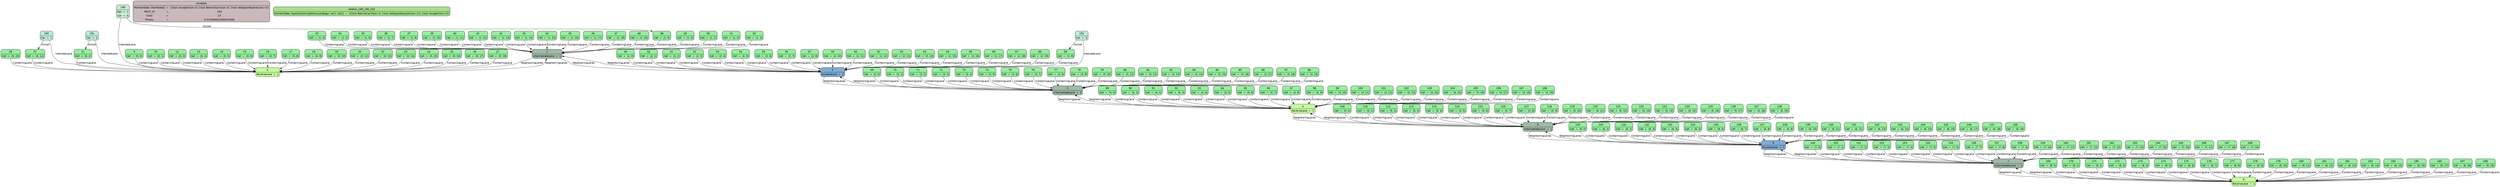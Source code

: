 digraph model {
node [
	style="filled, rounded"
	shape=plain
	pencolor="#00000088"
	fontname="Helvetica"
]
edge [
	labeldistance=3
	fontname="Helvetica"
]
1 -> 0 [
	style=solid
	color=black
	fontcolor=black
	label="NeighboringLanes"]
0 -> 1 [
	style=solid
	color=black
	fontcolor=black
	label="NeighboringLanes"]
2 -> 1 [
	style=solid
	color=black
	fontcolor=black
	label="NeighboringLanes"]
1 -> 2 [
	style=solid
	color=black
	fontcolor=black
	label="NeighboringLanes"]
3 -> 2 [
	style=solid
	color=black
	fontcolor=black
	label="NeighboringLanes"]
2 -> 3 [
	style=solid
	color=black
	fontcolor=black
	label="NeighboringLanes"]
4 -> 3 [
	style=solid
	color=black
	fontcolor=black
	label="NeighboringLanes"]
3 -> 4 [
	style=solid
	color=black
	fontcolor=black
	label="NeighboringLanes"]
5 -> 4 [
	style=solid
	color=black
	fontcolor=black
	label="NeighboringLanes"]
4 -> 5 [
	style=solid
	color=black
	fontcolor=black
	label="NeighboringLanes"]
6 -> 5 [
	style=solid
	color=black
	fontcolor=black
	label="NeighboringLanes"]
5 -> 6 [
	style=solid
	color=black
	fontcolor=black
	label="NeighboringLanes"]
7 -> 6 [
	style=solid
	color=black
	fontcolor=black
	label="NeighboringLanes"]
6 -> 7 [
	style=solid
	color=black
	fontcolor=black
	label="NeighboringLanes"]
8 -> 7 [
	style=solid
	color=black
	fontcolor=black
	label="NeighboringLanes"]
7 -> 8 [
	style=solid
	color=black
	fontcolor=black
	label="NeighboringLanes"]
189 -> 0 [
	style=solid
	color=black
	fontcolor=black
	label="IntendedLane"]
190 -> 0 [
	style=solid
	color=black
	fontcolor=black
	label="IntendedLane"]
191 -> 0 [
	style=solid
	color=black
	fontcolor=black
	label="IntendedLane"]
192 -> 2 [
	style=solid
	color=black
	fontcolor=black
	label="IntendedLane"]
9 -> 0 [
	style=solid
	color=black
	fontcolor=black
	label="ContainingLane"]
10 -> 0 [
	style=solid
	color=black
	fontcolor=black
	label="ContainingLane"]
11 -> 0 [
	style=solid
	color=black
	fontcolor=black
	label="ContainingLane"]
12 -> 0 [
	style=solid
	color=black
	fontcolor=black
	label="ContainingLane"]
13 -> 0 [
	style=solid
	color=black
	fontcolor=black
	label="ContainingLane"]
14 -> 0 [
	style=solid
	color=black
	fontcolor=black
	label="ContainingLane"]
15 -> 0 [
	style=solid
	color=black
	fontcolor=black
	label="ContainingLane"]
16 -> 0 [
	style=solid
	color=black
	fontcolor=black
	label="ContainingLane"]
17 -> 0 [
	style=solid
	color=black
	fontcolor=black
	label="ContainingLane"]
18 -> 0 [
	style=solid
	color=black
	fontcolor=black
	label="ContainingLane"]
19 -> 0 [
	style=solid
	color=black
	fontcolor=black
	label="ContainingLane"]
20 -> 0 [
	style=solid
	color=black
	fontcolor=black
	label="ContainingLane"]
21 -> 0 [
	style=solid
	color=black
	fontcolor=black
	label="ContainingLane"]
22 -> 0 [
	style=solid
	color=black
	fontcolor=black
	label="ContainingLane"]
23 -> 0 [
	style=solid
	color=black
	fontcolor=black
	label="ContainingLane"]
24 -> 0 [
	style=solid
	color=black
	fontcolor=black
	label="ContainingLane"]
25 -> 0 [
	style=solid
	color=black
	fontcolor=black
	label="ContainingLane"]
26 -> 0 [
	style=solid
	color=black
	fontcolor=black
	label="ContainingLane"]
27 -> 0 [
	style=solid
	color=black
	fontcolor=black
	label="ContainingLane"]
28 -> 0 [
	style=solid
	color=black
	fontcolor=black
	label="ContainingLane"]
29 -> 1 [
	style=solid
	color=black
	fontcolor=black
	label="ContainingLane"]
30 -> 1 [
	style=solid
	color=black
	fontcolor=black
	label="ContainingLane"]
31 -> 1 [
	style=solid
	color=black
	fontcolor=black
	label="ContainingLane"]
32 -> 1 [
	style=solid
	color=black
	fontcolor=black
	label="ContainingLane"]
33 -> 1 [
	style=solid
	color=black
	fontcolor=black
	label="ContainingLane"]
34 -> 1 [
	style=solid
	color=black
	fontcolor=black
	label="ContainingLane"]
35 -> 1 [
	style=solid
	color=black
	fontcolor=black
	label="ContainingLane"]
36 -> 1 [
	style=solid
	color=black
	fontcolor=black
	label="ContainingLane"]
37 -> 1 [
	style=solid
	color=black
	fontcolor=black
	label="ContainingLane"]
38 -> 1 [
	style=solid
	color=black
	fontcolor=black
	label="ContainingLane"]
39 -> 1 [
	style=solid
	color=black
	fontcolor=black
	label="ContainingLane"]
40 -> 1 [
	style=solid
	color=black
	fontcolor=black
	label="ContainingLane"]
41 -> 1 [
	style=solid
	color=black
	fontcolor=black
	label="ContainingLane"]
42 -> 1 [
	style=solid
	color=black
	fontcolor=black
	label="ContainingLane"]
43 -> 1 [
	style=solid
	color=black
	fontcolor=black
	label="ContainingLane"]
44 -> 1 [
	style=solid
	color=black
	fontcolor=black
	label="ContainingLane"]
45 -> 1 [
	style=solid
	color=black
	fontcolor=black
	label="ContainingLane"]
46 -> 1 [
	style=solid
	color=black
	fontcolor=black
	label="ContainingLane"]
47 -> 1 [
	style=solid
	color=black
	fontcolor=black
	label="ContainingLane"]
48 -> 1 [
	style=solid
	color=black
	fontcolor=black
	label="ContainingLane"]
49 -> 2 [
	style=solid
	color=black
	fontcolor=black
	label="ContainingLane"]
50 -> 2 [
	style=solid
	color=black
	fontcolor=black
	label="ContainingLane"]
51 -> 2 [
	style=solid
	color=black
	fontcolor=black
	label="ContainingLane"]
52 -> 2 [
	style=solid
	color=black
	fontcolor=black
	label="ContainingLane"]
53 -> 2 [
	style=solid
	color=black
	fontcolor=black
	label="ContainingLane"]
54 -> 2 [
	style=solid
	color=black
	fontcolor=black
	label="ContainingLane"]
55 -> 2 [
	style=solid
	color=black
	fontcolor=black
	label="ContainingLane"]
56 -> 2 [
	style=solid
	color=black
	fontcolor=black
	label="ContainingLane"]
57 -> 2 [
	style=solid
	color=black
	fontcolor=black
	label="ContainingLane"]
58 -> 2 [
	style=solid
	color=black
	fontcolor=black
	label="ContainingLane"]
59 -> 2 [
	style=solid
	color=black
	fontcolor=black
	label="ContainingLane"]
60 -> 2 [
	style=solid
	color=black
	fontcolor=black
	label="ContainingLane"]
61 -> 2 [
	style=solid
	color=black
	fontcolor=black
	label="ContainingLane"]
62 -> 2 [
	style=solid
	color=black
	fontcolor=black
	label="ContainingLane"]
63 -> 2 [
	style=solid
	color=black
	fontcolor=black
	label="ContainingLane"]
64 -> 2 [
	style=solid
	color=black
	fontcolor=black
	label="ContainingLane"]
65 -> 2 [
	style=solid
	color=black
	fontcolor=black
	label="ContainingLane"]
66 -> 2 [
	style=solid
	color=black
	fontcolor=black
	label="ContainingLane"]
67 -> 2 [
	style=solid
	color=black
	fontcolor=black
	label="ContainingLane"]
68 -> 2 [
	style=solid
	color=black
	fontcolor=black
	label="ContainingLane"]
69 -> 3 [
	style=solid
	color=black
	fontcolor=black
	label="ContainingLane"]
70 -> 3 [
	style=solid
	color=black
	fontcolor=black
	label="ContainingLane"]
71 -> 3 [
	style=solid
	color=black
	fontcolor=black
	label="ContainingLane"]
72 -> 3 [
	style=solid
	color=black
	fontcolor=black
	label="ContainingLane"]
73 -> 3 [
	style=solid
	color=black
	fontcolor=black
	label="ContainingLane"]
74 -> 3 [
	style=solid
	color=black
	fontcolor=black
	label="ContainingLane"]
75 -> 3 [
	style=solid
	color=black
	fontcolor=black
	label="ContainingLane"]
76 -> 3 [
	style=solid
	color=black
	fontcolor=black
	label="ContainingLane"]
77 -> 3 [
	style=solid
	color=black
	fontcolor=black
	label="ContainingLane"]
78 -> 3 [
	style=solid
	color=black
	fontcolor=black
	label="ContainingLane"]
79 -> 3 [
	style=solid
	color=black
	fontcolor=black
	label="ContainingLane"]
80 -> 3 [
	style=solid
	color=black
	fontcolor=black
	label="ContainingLane"]
81 -> 3 [
	style=solid
	color=black
	fontcolor=black
	label="ContainingLane"]
82 -> 3 [
	style=solid
	color=black
	fontcolor=black
	label="ContainingLane"]
83 -> 3 [
	style=solid
	color=black
	fontcolor=black
	label="ContainingLane"]
84 -> 3 [
	style=solid
	color=black
	fontcolor=black
	label="ContainingLane"]
85 -> 3 [
	style=solid
	color=black
	fontcolor=black
	label="ContainingLane"]
86 -> 3 [
	style=solid
	color=black
	fontcolor=black
	label="ContainingLane"]
87 -> 3 [
	style=solid
	color=black
	fontcolor=black
	label="ContainingLane"]
88 -> 3 [
	style=solid
	color=black
	fontcolor=black
	label="ContainingLane"]
89 -> 4 [
	style=solid
	color=black
	fontcolor=black
	label="ContainingLane"]
90 -> 4 [
	style=solid
	color=black
	fontcolor=black
	label="ContainingLane"]
91 -> 4 [
	style=solid
	color=black
	fontcolor=black
	label="ContainingLane"]
92 -> 4 [
	style=solid
	color=black
	fontcolor=black
	label="ContainingLane"]
93 -> 4 [
	style=solid
	color=black
	fontcolor=black
	label="ContainingLane"]
94 -> 4 [
	style=solid
	color=black
	fontcolor=black
	label="ContainingLane"]
95 -> 4 [
	style=solid
	color=black
	fontcolor=black
	label="ContainingLane"]
96 -> 4 [
	style=solid
	color=black
	fontcolor=black
	label="ContainingLane"]
97 -> 4 [
	style=solid
	color=black
	fontcolor=black
	label="ContainingLane"]
98 -> 4 [
	style=solid
	color=black
	fontcolor=black
	label="ContainingLane"]
99 -> 4 [
	style=solid
	color=black
	fontcolor=black
	label="ContainingLane"]
100 -> 4 [
	style=solid
	color=black
	fontcolor=black
	label="ContainingLane"]
101 -> 4 [
	style=solid
	color=black
	fontcolor=black
	label="ContainingLane"]
102 -> 4 [
	style=solid
	color=black
	fontcolor=black
	label="ContainingLane"]
103 -> 4 [
	style=solid
	color=black
	fontcolor=black
	label="ContainingLane"]
104 -> 4 [
	style=solid
	color=black
	fontcolor=black
	label="ContainingLane"]
105 -> 4 [
	style=solid
	color=black
	fontcolor=black
	label="ContainingLane"]
106 -> 4 [
	style=solid
	color=black
	fontcolor=black
	label="ContainingLane"]
107 -> 4 [
	style=solid
	color=black
	fontcolor=black
	label="ContainingLane"]
108 -> 4 [
	style=solid
	color=black
	fontcolor=black
	label="ContainingLane"]
109 -> 5 [
	style=solid
	color=black
	fontcolor=black
	label="ContainingLane"]
110 -> 5 [
	style=solid
	color=black
	fontcolor=black
	label="ContainingLane"]
111 -> 5 [
	style=solid
	color=black
	fontcolor=black
	label="ContainingLane"]
112 -> 5 [
	style=solid
	color=black
	fontcolor=black
	label="ContainingLane"]
113 -> 5 [
	style=solid
	color=black
	fontcolor=black
	label="ContainingLane"]
114 -> 5 [
	style=solid
	color=black
	fontcolor=black
	label="ContainingLane"]
115 -> 5 [
	style=solid
	color=black
	fontcolor=black
	label="ContainingLane"]
116 -> 5 [
	style=solid
	color=black
	fontcolor=black
	label="ContainingLane"]
117 -> 5 [
	style=solid
	color=black
	fontcolor=black
	label="ContainingLane"]
118 -> 5 [
	style=solid
	color=black
	fontcolor=black
	label="ContainingLane"]
119 -> 5 [
	style=solid
	color=black
	fontcolor=black
	label="ContainingLane"]
120 -> 5 [
	style=solid
	color=black
	fontcolor=black
	label="ContainingLane"]
121 -> 5 [
	style=solid
	color=black
	fontcolor=black
	label="ContainingLane"]
122 -> 5 [
	style=solid
	color=black
	fontcolor=black
	label="ContainingLane"]
123 -> 5 [
	style=solid
	color=black
	fontcolor=black
	label="ContainingLane"]
124 -> 5 [
	style=solid
	color=black
	fontcolor=black
	label="ContainingLane"]
125 -> 5 [
	style=solid
	color=black
	fontcolor=black
	label="ContainingLane"]
126 -> 5 [
	style=solid
	color=black
	fontcolor=black
	label="ContainingLane"]
127 -> 5 [
	style=solid
	color=black
	fontcolor=black
	label="ContainingLane"]
128 -> 5 [
	style=solid
	color=black
	fontcolor=black
	label="ContainingLane"]
129 -> 6 [
	style=solid
	color=black
	fontcolor=black
	label="ContainingLane"]
130 -> 6 [
	style=solid
	color=black
	fontcolor=black
	label="ContainingLane"]
131 -> 6 [
	style=solid
	color=black
	fontcolor=black
	label="ContainingLane"]
132 -> 6 [
	style=solid
	color=black
	fontcolor=black
	label="ContainingLane"]
133 -> 6 [
	style=solid
	color=black
	fontcolor=black
	label="ContainingLane"]
134 -> 6 [
	style=solid
	color=black
	fontcolor=black
	label="ContainingLane"]
135 -> 6 [
	style=solid
	color=black
	fontcolor=black
	label="ContainingLane"]
136 -> 6 [
	style=solid
	color=black
	fontcolor=black
	label="ContainingLane"]
137 -> 6 [
	style=solid
	color=black
	fontcolor=black
	label="ContainingLane"]
138 -> 6 [
	style=solid
	color=black
	fontcolor=black
	label="ContainingLane"]
139 -> 6 [
	style=solid
	color=black
	fontcolor=black
	label="ContainingLane"]
140 -> 6 [
	style=solid
	color=black
	fontcolor=black
	label="ContainingLane"]
141 -> 6 [
	style=solid
	color=black
	fontcolor=black
	label="ContainingLane"]
142 -> 6 [
	style=solid
	color=black
	fontcolor=black
	label="ContainingLane"]
143 -> 6 [
	style=solid
	color=black
	fontcolor=black
	label="ContainingLane"]
144 -> 6 [
	style=solid
	color=black
	fontcolor=black
	label="ContainingLane"]
145 -> 6 [
	style=solid
	color=black
	fontcolor=black
	label="ContainingLane"]
146 -> 6 [
	style=solid
	color=black
	fontcolor=black
	label="ContainingLane"]
147 -> 6 [
	style=solid
	color=black
	fontcolor=black
	label="ContainingLane"]
148 -> 6 [
	style=solid
	color=black
	fontcolor=black
	label="ContainingLane"]
149 -> 7 [
	style=solid
	color=black
	fontcolor=black
	label="ContainingLane"]
150 -> 7 [
	style=solid
	color=black
	fontcolor=black
	label="ContainingLane"]
151 -> 7 [
	style=solid
	color=black
	fontcolor=black
	label="ContainingLane"]
152 -> 7 [
	style=solid
	color=black
	fontcolor=black
	label="ContainingLane"]
153 -> 7 [
	style=solid
	color=black
	fontcolor=black
	label="ContainingLane"]
154 -> 7 [
	style=solid
	color=black
	fontcolor=black
	label="ContainingLane"]
155 -> 7 [
	style=solid
	color=black
	fontcolor=black
	label="ContainingLane"]
156 -> 7 [
	style=solid
	color=black
	fontcolor=black
	label="ContainingLane"]
157 -> 7 [
	style=solid
	color=black
	fontcolor=black
	label="ContainingLane"]
158 -> 7 [
	style=solid
	color=black
	fontcolor=black
	label="ContainingLane"]
159 -> 7 [
	style=solid
	color=black
	fontcolor=black
	label="ContainingLane"]
160 -> 7 [
	style=solid
	color=black
	fontcolor=black
	label="ContainingLane"]
161 -> 7 [
	style=solid
	color=black
	fontcolor=black
	label="ContainingLane"]
162 -> 7 [
	style=solid
	color=black
	fontcolor=black
	label="ContainingLane"]
163 -> 7 [
	style=solid
	color=black
	fontcolor=black
	label="ContainingLane"]
164 -> 7 [
	style=solid
	color=black
	fontcolor=black
	label="ContainingLane"]
165 -> 7 [
	style=solid
	color=black
	fontcolor=black
	label="ContainingLane"]
166 -> 7 [
	style=solid
	color=black
	fontcolor=black
	label="ContainingLane"]
167 -> 7 [
	style=solid
	color=black
	fontcolor=black
	label="ContainingLane"]
168 -> 7 [
	style=solid
	color=black
	fontcolor=black
	label="ContainingLane"]
169 -> 8 [
	style=solid
	color=black
	fontcolor=black
	label="ContainingLane"]
170 -> 8 [
	style=solid
	color=black
	fontcolor=black
	label="ContainingLane"]
171 -> 8 [
	style=solid
	color=black
	fontcolor=black
	label="ContainingLane"]
172 -> 8 [
	style=solid
	color=black
	fontcolor=black
	label="ContainingLane"]
173 -> 8 [
	style=solid
	color=black
	fontcolor=black
	label="ContainingLane"]
174 -> 8 [
	style=solid
	color=black
	fontcolor=black
	label="ContainingLane"]
175 -> 8 [
	style=solid
	color=black
	fontcolor=black
	label="ContainingLane"]
176 -> 8 [
	style=solid
	color=black
	fontcolor=black
	label="ContainingLane"]
177 -> 8 [
	style=solid
	color=black
	fontcolor=black
	label="ContainingLane"]
178 -> 8 [
	style=solid
	color=black
	fontcolor=black
	label="ContainingLane"]
179 -> 8 [
	style=solid
	color=black
	fontcolor=black
	label="ContainingLane"]
180 -> 8 [
	style=solid
	color=black
	fontcolor=black
	label="ContainingLane"]
181 -> 8 [
	style=solid
	color=black
	fontcolor=black
	label="ContainingLane"]
182 -> 8 [
	style=solid
	color=black
	fontcolor=black
	label="ContainingLane"]
183 -> 8 [
	style=solid
	color=black
	fontcolor=black
	label="ContainingLane"]
184 -> 8 [
	style=solid
	color=black
	fontcolor=black
	label="ContainingLane"]
185 -> 8 [
	style=solid
	color=black
	fontcolor=black
	label="ContainingLane"]
186 -> 8 [
	style=solid
	color=black
	fontcolor=black
	label="ContainingLane"]
187 -> 8 [
	style=solid
	color=black
	fontcolor=black
	label="ContainingLane"]
188 -> 8 [
	style=solid
	color=black
	fontcolor=black
	label="ContainingLane"]
189 -> 38 [
	style=solid
	color=black
	fontcolor=black
	label="OnCell"]
190 -> 21 [
	style=solid
	color=black
	fontcolor=black
	label="OnCell"]
191 -> 11 [
	style=solid
	color=black
	fontcolor=black
	label="OnCell"]
192 -> 58 [
	style=solid
	color=black
	fontcolor=black
	label="OnCell"]
0 [
	fillcolor="#c6fa9e"
	label=<<TABLE CELLSPACING="0" BORDER="2" CELLBORDER="0" CELLPADDING="4" STYLE="ROUNDED">
		<TR><TD COLSPAN="3" BORDER="2" SIDES="B">0</TD></TR>
		<TR><TD><FONT COLOR="black">ReverseLane</FONT></TD><TD><FONT COLOR="black">=</FONT></TD><TD><FONT COLOR="black">1</FONT></TD></TR>
		</TABLE>>
]
1 [
	fillcolor="#9fbaa7"
	label=<<TABLE CELLSPACING="0" BORDER="2" CELLBORDER="0" CELLPADDING="4" STYLE="ROUNDED">
		<TR><TD COLSPAN="3" BORDER="2" SIDES="B">1</TD></TR>
		<TR><TD><FONT COLOR="black">IntermediateLane</FONT></TD><TD><FONT COLOR="black">=</FONT></TD><TD><FONT COLOR="black">1</FONT></TD></TR>
		</TABLE>>
]
2 [
	fillcolor="#81acd3"
	label=<<TABLE CELLSPACING="0" BORDER="2" CELLBORDER="0" CELLPADDING="4" STYLE="ROUNDED">
		<TR><TD COLSPAN="3" BORDER="2" SIDES="B">2</TD></TR>
		<TR><TD><FONT COLOR="black">ForwardLane</FONT></TD><TD><FONT COLOR="black">=</FONT></TD><TD><FONT COLOR="black">1</FONT></TD></TR>
		</TABLE>>
]
3 [
	fillcolor="#9fbaa7"
	label=<<TABLE CELLSPACING="0" BORDER="2" CELLBORDER="0" CELLPADDING="4" STYLE="ROUNDED">
		<TR><TD COLSPAN="3" BORDER="2" SIDES="B">3</TD></TR>
		<TR><TD><FONT COLOR="black">IntermediateLane</FONT></TD><TD><FONT COLOR="black">=</FONT></TD><TD><FONT COLOR="black">1</FONT></TD></TR>
		</TABLE>>
]
4 [
	fillcolor="#c6fa9e"
	label=<<TABLE CELLSPACING="0" BORDER="2" CELLBORDER="0" CELLPADDING="4" STYLE="ROUNDED">
		<TR><TD COLSPAN="3" BORDER="2" SIDES="B">4</TD></TR>
		<TR><TD><FONT COLOR="black">ReverseLane</FONT></TD><TD><FONT COLOR="black">=</FONT></TD><TD><FONT COLOR="black">1</FONT></TD></TR>
		</TABLE>>
]
5 [
	fillcolor="#9fbaa7"
	label=<<TABLE CELLSPACING="0" BORDER="2" CELLBORDER="0" CELLPADDING="4" STYLE="ROUNDED">
		<TR><TD COLSPAN="3" BORDER="2" SIDES="B">5</TD></TR>
		<TR><TD><FONT COLOR="black">IntermediateLane</FONT></TD><TD><FONT COLOR="black">=</FONT></TD><TD><FONT COLOR="black">1</FONT></TD></TR>
		</TABLE>>
]
6 [
	fillcolor="#81acd3"
	label=<<TABLE CELLSPACING="0" BORDER="2" CELLBORDER="0" CELLPADDING="4" STYLE="ROUNDED">
		<TR><TD COLSPAN="3" BORDER="2" SIDES="B">6</TD></TR>
		<TR><TD><FONT COLOR="black">ForwardLane</FONT></TD><TD><FONT COLOR="black">=</FONT></TD><TD><FONT COLOR="black">1</FONT></TD></TR>
		</TABLE>>
]
7 [
	fillcolor="#9fbaa7"
	label=<<TABLE CELLSPACING="0" BORDER="2" CELLBORDER="0" CELLPADDING="4" STYLE="ROUNDED">
		<TR><TD COLSPAN="3" BORDER="2" SIDES="B">7</TD></TR>
		<TR><TD><FONT COLOR="black">IntermediateLane</FONT></TD><TD><FONT COLOR="black">=</FONT></TD><TD><FONT COLOR="black">1</FONT></TD></TR>
		</TABLE>>
]
8 [
	fillcolor="#c6fa9e"
	label=<<TABLE CELLSPACING="0" BORDER="2" CELLBORDER="0" CELLPADDING="4" STYLE="ROUNDED">
		<TR><TD COLSPAN="3" BORDER="2" SIDES="B">8</TD></TR>
		<TR><TD><FONT COLOR="black">ReverseLane</FONT></TD><TD><FONT COLOR="black">=</FONT></TD><TD><FONT COLOR="black">1</FONT></TD></TR>
		</TABLE>>
]
9 [
	fillcolor="#97eda0"
	label=<<TABLE CELLSPACING="0" BORDER="2" CELLBORDER="0" CELLPADDING="4" STYLE="ROUNDED">
		<TR><TD COLSPAN="3" BORDER="2" SIDES="B">9</TD></TR>
		<TR><TD><FONT COLOR="black">Cell</FONT></TD><TD><FONT COLOR="black">=</FONT></TD><TD><FONT COLOR="black">(0, 0)</FONT></TD></TR>
		</TABLE>>
]
10 [
	fillcolor="#97eda0"
	label=<<TABLE CELLSPACING="0" BORDER="2" CELLBORDER="0" CELLPADDING="4" STYLE="ROUNDED">
		<TR><TD COLSPAN="3" BORDER="2" SIDES="B">10</TD></TR>
		<TR><TD><FONT COLOR="black">Cell</FONT></TD><TD><FONT COLOR="black">=</FONT></TD><TD><FONT COLOR="black">(0, 1)</FONT></TD></TR>
		</TABLE>>
]
11 [
	fillcolor="#97eda0"
	label=<<TABLE CELLSPACING="0" BORDER="2" CELLBORDER="0" CELLPADDING="4" STYLE="ROUNDED">
		<TR><TD COLSPAN="3" BORDER="2" SIDES="B">11</TD></TR>
		<TR><TD><FONT COLOR="black">Cell</FONT></TD><TD><FONT COLOR="black">=</FONT></TD><TD><FONT COLOR="black">(0, 2)</FONT></TD></TR>
		</TABLE>>
]
12 [
	fillcolor="#97eda0"
	label=<<TABLE CELLSPACING="0" BORDER="2" CELLBORDER="0" CELLPADDING="4" STYLE="ROUNDED">
		<TR><TD COLSPAN="3" BORDER="2" SIDES="B">12</TD></TR>
		<TR><TD><FONT COLOR="black">Cell</FONT></TD><TD><FONT COLOR="black">=</FONT></TD><TD><FONT COLOR="black">(0, 3)</FONT></TD></TR>
		</TABLE>>
]
13 [
	fillcolor="#97eda0"
	label=<<TABLE CELLSPACING="0" BORDER="2" CELLBORDER="0" CELLPADDING="4" STYLE="ROUNDED">
		<TR><TD COLSPAN="3" BORDER="2" SIDES="B">13</TD></TR>
		<TR><TD><FONT COLOR="black">Cell</FONT></TD><TD><FONT COLOR="black">=</FONT></TD><TD><FONT COLOR="black">(0, 4)</FONT></TD></TR>
		</TABLE>>
]
14 [
	fillcolor="#97eda0"
	label=<<TABLE CELLSPACING="0" BORDER="2" CELLBORDER="0" CELLPADDING="4" STYLE="ROUNDED">
		<TR><TD COLSPAN="3" BORDER="2" SIDES="B">14</TD></TR>
		<TR><TD><FONT COLOR="black">Cell</FONT></TD><TD><FONT COLOR="black">=</FONT></TD><TD><FONT COLOR="black">(0, 5)</FONT></TD></TR>
		</TABLE>>
]
15 [
	fillcolor="#97eda0"
	label=<<TABLE CELLSPACING="0" BORDER="2" CELLBORDER="0" CELLPADDING="4" STYLE="ROUNDED">
		<TR><TD COLSPAN="3" BORDER="2" SIDES="B">15</TD></TR>
		<TR><TD><FONT COLOR="black">Cell</FONT></TD><TD><FONT COLOR="black">=</FONT></TD><TD><FONT COLOR="black">(0, 6)</FONT></TD></TR>
		</TABLE>>
]
16 [
	fillcolor="#97eda0"
	label=<<TABLE CELLSPACING="0" BORDER="2" CELLBORDER="0" CELLPADDING="4" STYLE="ROUNDED">
		<TR><TD COLSPAN="3" BORDER="2" SIDES="B">16</TD></TR>
		<TR><TD><FONT COLOR="black">Cell</FONT></TD><TD><FONT COLOR="black">=</FONT></TD><TD><FONT COLOR="black">(0, 7)</FONT></TD></TR>
		</TABLE>>
]
17 [
	fillcolor="#97eda0"
	label=<<TABLE CELLSPACING="0" BORDER="2" CELLBORDER="0" CELLPADDING="4" STYLE="ROUNDED">
		<TR><TD COLSPAN="3" BORDER="2" SIDES="B">17</TD></TR>
		<TR><TD><FONT COLOR="black">Cell</FONT></TD><TD><FONT COLOR="black">=</FONT></TD><TD><FONT COLOR="black">(0, 8)</FONT></TD></TR>
		</TABLE>>
]
18 [
	fillcolor="#97eda0"
	label=<<TABLE CELLSPACING="0" BORDER="2" CELLBORDER="0" CELLPADDING="4" STYLE="ROUNDED">
		<TR><TD COLSPAN="3" BORDER="2" SIDES="B">18</TD></TR>
		<TR><TD><FONT COLOR="black">Cell</FONT></TD><TD><FONT COLOR="black">=</FONT></TD><TD><FONT COLOR="black">(0, 9)</FONT></TD></TR>
		</TABLE>>
]
19 [
	fillcolor="#97eda0"
	label=<<TABLE CELLSPACING="0" BORDER="2" CELLBORDER="0" CELLPADDING="4" STYLE="ROUNDED">
		<TR><TD COLSPAN="3" BORDER="2" SIDES="B">19</TD></TR>
		<TR><TD><FONT COLOR="black">Cell</FONT></TD><TD><FONT COLOR="black">=</FONT></TD><TD><FONT COLOR="black">(0, 10)</FONT></TD></TR>
		</TABLE>>
]
20 [
	fillcolor="#97eda0"
	label=<<TABLE CELLSPACING="0" BORDER="2" CELLBORDER="0" CELLPADDING="4" STYLE="ROUNDED">
		<TR><TD COLSPAN="3" BORDER="2" SIDES="B">20</TD></TR>
		<TR><TD><FONT COLOR="black">Cell</FONT></TD><TD><FONT COLOR="black">=</FONT></TD><TD><FONT COLOR="black">(0, 11)</FONT></TD></TR>
		</TABLE>>
]
21 [
	fillcolor="#97eda0"
	label=<<TABLE CELLSPACING="0" BORDER="2" CELLBORDER="0" CELLPADDING="4" STYLE="ROUNDED">
		<TR><TD COLSPAN="3" BORDER="2" SIDES="B">21</TD></TR>
		<TR><TD><FONT COLOR="black">Cell</FONT></TD><TD><FONT COLOR="black">=</FONT></TD><TD><FONT COLOR="black">(0, 12)</FONT></TD></TR>
		</TABLE>>
]
22 [
	fillcolor="#97eda0"
	label=<<TABLE CELLSPACING="0" BORDER="2" CELLBORDER="0" CELLPADDING="4" STYLE="ROUNDED">
		<TR><TD COLSPAN="3" BORDER="2" SIDES="B">22</TD></TR>
		<TR><TD><FONT COLOR="black">Cell</FONT></TD><TD><FONT COLOR="black">=</FONT></TD><TD><FONT COLOR="black">(0, 13)</FONT></TD></TR>
		</TABLE>>
]
23 [
	fillcolor="#97eda0"
	label=<<TABLE CELLSPACING="0" BORDER="2" CELLBORDER="0" CELLPADDING="4" STYLE="ROUNDED">
		<TR><TD COLSPAN="3" BORDER="2" SIDES="B">23</TD></TR>
		<TR><TD><FONT COLOR="black">Cell</FONT></TD><TD><FONT COLOR="black">=</FONT></TD><TD><FONT COLOR="black">(0, 14)</FONT></TD></TR>
		</TABLE>>
]
24 [
	fillcolor="#97eda0"
	label=<<TABLE CELLSPACING="0" BORDER="2" CELLBORDER="0" CELLPADDING="4" STYLE="ROUNDED">
		<TR><TD COLSPAN="3" BORDER="2" SIDES="B">24</TD></TR>
		<TR><TD><FONT COLOR="black">Cell</FONT></TD><TD><FONT COLOR="black">=</FONT></TD><TD><FONT COLOR="black">(0, 15)</FONT></TD></TR>
		</TABLE>>
]
25 [
	fillcolor="#97eda0"
	label=<<TABLE CELLSPACING="0" BORDER="2" CELLBORDER="0" CELLPADDING="4" STYLE="ROUNDED">
		<TR><TD COLSPAN="3" BORDER="2" SIDES="B">25</TD></TR>
		<TR><TD><FONT COLOR="black">Cell</FONT></TD><TD><FONT COLOR="black">=</FONT></TD><TD><FONT COLOR="black">(0, 16)</FONT></TD></TR>
		</TABLE>>
]
26 [
	fillcolor="#97eda0"
	label=<<TABLE CELLSPACING="0" BORDER="2" CELLBORDER="0" CELLPADDING="4" STYLE="ROUNDED">
		<TR><TD COLSPAN="3" BORDER="2" SIDES="B">26</TD></TR>
		<TR><TD><FONT COLOR="black">Cell</FONT></TD><TD><FONT COLOR="black">=</FONT></TD><TD><FONT COLOR="black">(0, 17)</FONT></TD></TR>
		</TABLE>>
]
27 [
	fillcolor="#97eda0"
	label=<<TABLE CELLSPACING="0" BORDER="2" CELLBORDER="0" CELLPADDING="4" STYLE="ROUNDED">
		<TR><TD COLSPAN="3" BORDER="2" SIDES="B">27</TD></TR>
		<TR><TD><FONT COLOR="black">Cell</FONT></TD><TD><FONT COLOR="black">=</FONT></TD><TD><FONT COLOR="black">(0, 18)</FONT></TD></TR>
		</TABLE>>
]
28 [
	fillcolor="#97eda0"
	label=<<TABLE CELLSPACING="0" BORDER="2" CELLBORDER="0" CELLPADDING="4" STYLE="ROUNDED">
		<TR><TD COLSPAN="3" BORDER="2" SIDES="B">28</TD></TR>
		<TR><TD><FONT COLOR="black">Cell</FONT></TD><TD><FONT COLOR="black">=</FONT></TD><TD><FONT COLOR="black">(0, 19)</FONT></TD></TR>
		</TABLE>>
]
29 [
	fillcolor="#97eda0"
	label=<<TABLE CELLSPACING="0" BORDER="2" CELLBORDER="0" CELLPADDING="4" STYLE="ROUNDED">
		<TR><TD COLSPAN="3" BORDER="2" SIDES="B">29</TD></TR>
		<TR><TD><FONT COLOR="black">Cell</FONT></TD><TD><FONT COLOR="black">=</FONT></TD><TD><FONT COLOR="black">(1, 0)</FONT></TD></TR>
		</TABLE>>
]
30 [
	fillcolor="#97eda0"
	label=<<TABLE CELLSPACING="0" BORDER="2" CELLBORDER="0" CELLPADDING="4" STYLE="ROUNDED">
		<TR><TD COLSPAN="3" BORDER="2" SIDES="B">30</TD></TR>
		<TR><TD><FONT COLOR="black">Cell</FONT></TD><TD><FONT COLOR="black">=</FONT></TD><TD><FONT COLOR="black">(1, 1)</FONT></TD></TR>
		</TABLE>>
]
31 [
	fillcolor="#97eda0"
	label=<<TABLE CELLSPACING="0" BORDER="2" CELLBORDER="0" CELLPADDING="4" STYLE="ROUNDED">
		<TR><TD COLSPAN="3" BORDER="2" SIDES="B">31</TD></TR>
		<TR><TD><FONT COLOR="black">Cell</FONT></TD><TD><FONT COLOR="black">=</FONT></TD><TD><FONT COLOR="black">(1, 2)</FONT></TD></TR>
		</TABLE>>
]
32 [
	fillcolor="#97eda0"
	label=<<TABLE CELLSPACING="0" BORDER="2" CELLBORDER="0" CELLPADDING="4" STYLE="ROUNDED">
		<TR><TD COLSPAN="3" BORDER="2" SIDES="B">32</TD></TR>
		<TR><TD><FONT COLOR="black">Cell</FONT></TD><TD><FONT COLOR="black">=</FONT></TD><TD><FONT COLOR="black">(1, 3)</FONT></TD></TR>
		</TABLE>>
]
33 [
	fillcolor="#97eda0"
	label=<<TABLE CELLSPACING="0" BORDER="2" CELLBORDER="0" CELLPADDING="4" STYLE="ROUNDED">
		<TR><TD COLSPAN="3" BORDER="2" SIDES="B">33</TD></TR>
		<TR><TD><FONT COLOR="black">Cell</FONT></TD><TD><FONT COLOR="black">=</FONT></TD><TD><FONT COLOR="black">(1, 4)</FONT></TD></TR>
		</TABLE>>
]
34 [
	fillcolor="#97eda0"
	label=<<TABLE CELLSPACING="0" BORDER="2" CELLBORDER="0" CELLPADDING="4" STYLE="ROUNDED">
		<TR><TD COLSPAN="3" BORDER="2" SIDES="B">34</TD></TR>
		<TR><TD><FONT COLOR="black">Cell</FONT></TD><TD><FONT COLOR="black">=</FONT></TD><TD><FONT COLOR="black">(1, 5)</FONT></TD></TR>
		</TABLE>>
]
35 [
	fillcolor="#97eda0"
	label=<<TABLE CELLSPACING="0" BORDER="2" CELLBORDER="0" CELLPADDING="4" STYLE="ROUNDED">
		<TR><TD COLSPAN="3" BORDER="2" SIDES="B">35</TD></TR>
		<TR><TD><FONT COLOR="black">Cell</FONT></TD><TD><FONT COLOR="black">=</FONT></TD><TD><FONT COLOR="black">(1, 6)</FONT></TD></TR>
		</TABLE>>
]
36 [
	fillcolor="#97eda0"
	label=<<TABLE CELLSPACING="0" BORDER="2" CELLBORDER="0" CELLPADDING="4" STYLE="ROUNDED">
		<TR><TD COLSPAN="3" BORDER="2" SIDES="B">36</TD></TR>
		<TR><TD><FONT COLOR="black">Cell</FONT></TD><TD><FONT COLOR="black">=</FONT></TD><TD><FONT COLOR="black">(1, 7)</FONT></TD></TR>
		</TABLE>>
]
37 [
	fillcolor="#97eda0"
	label=<<TABLE CELLSPACING="0" BORDER="2" CELLBORDER="0" CELLPADDING="4" STYLE="ROUNDED">
		<TR><TD COLSPAN="3" BORDER="2" SIDES="B">37</TD></TR>
		<TR><TD><FONT COLOR="black">Cell</FONT></TD><TD><FONT COLOR="black">=</FONT></TD><TD><FONT COLOR="black">(1, 8)</FONT></TD></TR>
		</TABLE>>
]
38 [
	fillcolor="#97eda0"
	label=<<TABLE CELLSPACING="0" BORDER="2" CELLBORDER="0" CELLPADDING="4" STYLE="ROUNDED">
		<TR><TD COLSPAN="3" BORDER="2" SIDES="B">38</TD></TR>
		<TR><TD><FONT COLOR="black">Cell</FONT></TD><TD><FONT COLOR="black">=</FONT></TD><TD><FONT COLOR="black">(1, 9)</FONT></TD></TR>
		</TABLE>>
]
39 [
	fillcolor="#97eda0"
	label=<<TABLE CELLSPACING="0" BORDER="2" CELLBORDER="0" CELLPADDING="4" STYLE="ROUNDED">
		<TR><TD COLSPAN="3" BORDER="2" SIDES="B">39</TD></TR>
		<TR><TD><FONT COLOR="black">Cell</FONT></TD><TD><FONT COLOR="black">=</FONT></TD><TD><FONT COLOR="black">(1, 10)</FONT></TD></TR>
		</TABLE>>
]
40 [
	fillcolor="#97eda0"
	label=<<TABLE CELLSPACING="0" BORDER="2" CELLBORDER="0" CELLPADDING="4" STYLE="ROUNDED">
		<TR><TD COLSPAN="3" BORDER="2" SIDES="B">40</TD></TR>
		<TR><TD><FONT COLOR="black">Cell</FONT></TD><TD><FONT COLOR="black">=</FONT></TD><TD><FONT COLOR="black">(1, 11)</FONT></TD></TR>
		</TABLE>>
]
41 [
	fillcolor="#97eda0"
	label=<<TABLE CELLSPACING="0" BORDER="2" CELLBORDER="0" CELLPADDING="4" STYLE="ROUNDED">
		<TR><TD COLSPAN="3" BORDER="2" SIDES="B">41</TD></TR>
		<TR><TD><FONT COLOR="black">Cell</FONT></TD><TD><FONT COLOR="black">=</FONT></TD><TD><FONT COLOR="black">(1, 12)</FONT></TD></TR>
		</TABLE>>
]
42 [
	fillcolor="#97eda0"
	label=<<TABLE CELLSPACING="0" BORDER="2" CELLBORDER="0" CELLPADDING="4" STYLE="ROUNDED">
		<TR><TD COLSPAN="3" BORDER="2" SIDES="B">42</TD></TR>
		<TR><TD><FONT COLOR="black">Cell</FONT></TD><TD><FONT COLOR="black">=</FONT></TD><TD><FONT COLOR="black">(1, 13)</FONT></TD></TR>
		</TABLE>>
]
43 [
	fillcolor="#97eda0"
	label=<<TABLE CELLSPACING="0" BORDER="2" CELLBORDER="0" CELLPADDING="4" STYLE="ROUNDED">
		<TR><TD COLSPAN="3" BORDER="2" SIDES="B">43</TD></TR>
		<TR><TD><FONT COLOR="black">Cell</FONT></TD><TD><FONT COLOR="black">=</FONT></TD><TD><FONT COLOR="black">(1, 14)</FONT></TD></TR>
		</TABLE>>
]
44 [
	fillcolor="#97eda0"
	label=<<TABLE CELLSPACING="0" BORDER="2" CELLBORDER="0" CELLPADDING="4" STYLE="ROUNDED">
		<TR><TD COLSPAN="3" BORDER="2" SIDES="B">44</TD></TR>
		<TR><TD><FONT COLOR="black">Cell</FONT></TD><TD><FONT COLOR="black">=</FONT></TD><TD><FONT COLOR="black">(1, 15)</FONT></TD></TR>
		</TABLE>>
]
45 [
	fillcolor="#97eda0"
	label=<<TABLE CELLSPACING="0" BORDER="2" CELLBORDER="0" CELLPADDING="4" STYLE="ROUNDED">
		<TR><TD COLSPAN="3" BORDER="2" SIDES="B">45</TD></TR>
		<TR><TD><FONT COLOR="black">Cell</FONT></TD><TD><FONT COLOR="black">=</FONT></TD><TD><FONT COLOR="black">(1, 16)</FONT></TD></TR>
		</TABLE>>
]
46 [
	fillcolor="#97eda0"
	label=<<TABLE CELLSPACING="0" BORDER="2" CELLBORDER="0" CELLPADDING="4" STYLE="ROUNDED">
		<TR><TD COLSPAN="3" BORDER="2" SIDES="B">46</TD></TR>
		<TR><TD><FONT COLOR="black">Cell</FONT></TD><TD><FONT COLOR="black">=</FONT></TD><TD><FONT COLOR="black">(1, 17)</FONT></TD></TR>
		</TABLE>>
]
47 [
	fillcolor="#97eda0"
	label=<<TABLE CELLSPACING="0" BORDER="2" CELLBORDER="0" CELLPADDING="4" STYLE="ROUNDED">
		<TR><TD COLSPAN="3" BORDER="2" SIDES="B">47</TD></TR>
		<TR><TD><FONT COLOR="black">Cell</FONT></TD><TD><FONT COLOR="black">=</FONT></TD><TD><FONT COLOR="black">(1, 18)</FONT></TD></TR>
		</TABLE>>
]
48 [
	fillcolor="#97eda0"
	label=<<TABLE CELLSPACING="0" BORDER="2" CELLBORDER="0" CELLPADDING="4" STYLE="ROUNDED">
		<TR><TD COLSPAN="3" BORDER="2" SIDES="B">48</TD></TR>
		<TR><TD><FONT COLOR="black">Cell</FONT></TD><TD><FONT COLOR="black">=</FONT></TD><TD><FONT COLOR="black">(1, 19)</FONT></TD></TR>
		</TABLE>>
]
49 [
	fillcolor="#97eda0"
	label=<<TABLE CELLSPACING="0" BORDER="2" CELLBORDER="0" CELLPADDING="4" STYLE="ROUNDED">
		<TR><TD COLSPAN="3" BORDER="2" SIDES="B">49</TD></TR>
		<TR><TD><FONT COLOR="black">Cell</FONT></TD><TD><FONT COLOR="black">=</FONT></TD><TD><FONT COLOR="black">(2, 0)</FONT></TD></TR>
		</TABLE>>
]
50 [
	fillcolor="#97eda0"
	label=<<TABLE CELLSPACING="0" BORDER="2" CELLBORDER="0" CELLPADDING="4" STYLE="ROUNDED">
		<TR><TD COLSPAN="3" BORDER="2" SIDES="B">50</TD></TR>
		<TR><TD><FONT COLOR="black">Cell</FONT></TD><TD><FONT COLOR="black">=</FONT></TD><TD><FONT COLOR="black">(2, 1)</FONT></TD></TR>
		</TABLE>>
]
51 [
	fillcolor="#97eda0"
	label=<<TABLE CELLSPACING="0" BORDER="2" CELLBORDER="0" CELLPADDING="4" STYLE="ROUNDED">
		<TR><TD COLSPAN="3" BORDER="2" SIDES="B">51</TD></TR>
		<TR><TD><FONT COLOR="black">Cell</FONT></TD><TD><FONT COLOR="black">=</FONT></TD><TD><FONT COLOR="black">(2, 2)</FONT></TD></TR>
		</TABLE>>
]
52 [
	fillcolor="#97eda0"
	label=<<TABLE CELLSPACING="0" BORDER="2" CELLBORDER="0" CELLPADDING="4" STYLE="ROUNDED">
		<TR><TD COLSPAN="3" BORDER="2" SIDES="B">52</TD></TR>
		<TR><TD><FONT COLOR="black">Cell</FONT></TD><TD><FONT COLOR="black">=</FONT></TD><TD><FONT COLOR="black">(2, 3)</FONT></TD></TR>
		</TABLE>>
]
53 [
	fillcolor="#97eda0"
	label=<<TABLE CELLSPACING="0" BORDER="2" CELLBORDER="0" CELLPADDING="4" STYLE="ROUNDED">
		<TR><TD COLSPAN="3" BORDER="2" SIDES="B">53</TD></TR>
		<TR><TD><FONT COLOR="black">Cell</FONT></TD><TD><FONT COLOR="black">=</FONT></TD><TD><FONT COLOR="black">(2, 4)</FONT></TD></TR>
		</TABLE>>
]
54 [
	fillcolor="#97eda0"
	label=<<TABLE CELLSPACING="0" BORDER="2" CELLBORDER="0" CELLPADDING="4" STYLE="ROUNDED">
		<TR><TD COLSPAN="3" BORDER="2" SIDES="B">54</TD></TR>
		<TR><TD><FONT COLOR="black">Cell</FONT></TD><TD><FONT COLOR="black">=</FONT></TD><TD><FONT COLOR="black">(2, 5)</FONT></TD></TR>
		</TABLE>>
]
55 [
	fillcolor="#97eda0"
	label=<<TABLE CELLSPACING="0" BORDER="2" CELLBORDER="0" CELLPADDING="4" STYLE="ROUNDED">
		<TR><TD COLSPAN="3" BORDER="2" SIDES="B">55</TD></TR>
		<TR><TD><FONT COLOR="black">Cell</FONT></TD><TD><FONT COLOR="black">=</FONT></TD><TD><FONT COLOR="black">(2, 6)</FONT></TD></TR>
		</TABLE>>
]
56 [
	fillcolor="#97eda0"
	label=<<TABLE CELLSPACING="0" BORDER="2" CELLBORDER="0" CELLPADDING="4" STYLE="ROUNDED">
		<TR><TD COLSPAN="3" BORDER="2" SIDES="B">56</TD></TR>
		<TR><TD><FONT COLOR="black">Cell</FONT></TD><TD><FONT COLOR="black">=</FONT></TD><TD><FONT COLOR="black">(2, 7)</FONT></TD></TR>
		</TABLE>>
]
57 [
	fillcolor="#97eda0"
	label=<<TABLE CELLSPACING="0" BORDER="2" CELLBORDER="0" CELLPADDING="4" STYLE="ROUNDED">
		<TR><TD COLSPAN="3" BORDER="2" SIDES="B">57</TD></TR>
		<TR><TD><FONT COLOR="black">Cell</FONT></TD><TD><FONT COLOR="black">=</FONT></TD><TD><FONT COLOR="black">(2, 8)</FONT></TD></TR>
		</TABLE>>
]
58 [
	fillcolor="#97eda0"
	label=<<TABLE CELLSPACING="0" BORDER="2" CELLBORDER="0" CELLPADDING="4" STYLE="ROUNDED">
		<TR><TD COLSPAN="3" BORDER="2" SIDES="B">58</TD></TR>
		<TR><TD><FONT COLOR="black">Cell</FONT></TD><TD><FONT COLOR="black">=</FONT></TD><TD><FONT COLOR="black">(2, 9)</FONT></TD></TR>
		</TABLE>>
]
variables [
	fillcolor="#cab9ba"
	label=<<TABLE CELLSPACING="0" BORDER="2" CELLBORDER="0" CELLPADDING="4" STYLE="ROUNDED">
		<TR><TD COLSPAN="3" BORDER="2" SIDES="B">variables</TD></TR>
		<TR><TD><FONT COLOR="black">MonitorState: StartState[]</FONT></TD><TD><FONT COLOR="black">=</FONT></TD><TD><FONT COLOR="black">{Clock AcceptClock=0, Clock BehindCarClock=0, Clock AtOppositeLaneClock=0}</FONT></TD></TR>
		<TR><TD><FONT COLOR="black">NEXT_ID</FONT></TD><TD><FONT COLOR="black">=</FONT></TD><TD><FONT COLOR="black">193</FONT></TD></TR>
		<TR><TD><FONT COLOR="black">Clock</FONT></TD><TD><FONT COLOR="black">=</FONT></TD><TD><FONT COLOR="black">13</FONT></TD></TR>
		<TR><TD><FONT COLOR="black">Fitness</FONT></TD><TD><FONT COLOR="black">=</FONT></TD><TD><FONT COLOR="black">0.015384615384615385</FONT></TD></TR>
		</TABLE>>
]
59 [
	fillcolor="#97eda0"
	label=<<TABLE CELLSPACING="0" BORDER="2" CELLBORDER="0" CELLPADDING="4" STYLE="ROUNDED">
		<TR><TD COLSPAN="3" BORDER="2" SIDES="B">59</TD></TR>
		<TR><TD><FONT COLOR="black">Cell</FONT></TD><TD><FONT COLOR="black">=</FONT></TD><TD><FONT COLOR="black">(2, 10)</FONT></TD></TR>
		</TABLE>>
]
60 [
	fillcolor="#97eda0"
	label=<<TABLE CELLSPACING="0" BORDER="2" CELLBORDER="0" CELLPADDING="4" STYLE="ROUNDED">
		<TR><TD COLSPAN="3" BORDER="2" SIDES="B">60</TD></TR>
		<TR><TD><FONT COLOR="black">Cell</FONT></TD><TD><FONT COLOR="black">=</FONT></TD><TD><FONT COLOR="black">(2, 11)</FONT></TD></TR>
		</TABLE>>
]
61 [
	fillcolor="#97eda0"
	label=<<TABLE CELLSPACING="0" BORDER="2" CELLBORDER="0" CELLPADDING="4" STYLE="ROUNDED">
		<TR><TD COLSPAN="3" BORDER="2" SIDES="B">61</TD></TR>
		<TR><TD><FONT COLOR="black">Cell</FONT></TD><TD><FONT COLOR="black">=</FONT></TD><TD><FONT COLOR="black">(2, 12)</FONT></TD></TR>
		</TABLE>>
]
62 [
	fillcolor="#97eda0"
	label=<<TABLE CELLSPACING="0" BORDER="2" CELLBORDER="0" CELLPADDING="4" STYLE="ROUNDED">
		<TR><TD COLSPAN="3" BORDER="2" SIDES="B">62</TD></TR>
		<TR><TD><FONT COLOR="black">Cell</FONT></TD><TD><FONT COLOR="black">=</FONT></TD><TD><FONT COLOR="black">(2, 13)</FONT></TD></TR>
		</TABLE>>
]
63 [
	fillcolor="#97eda0"
	label=<<TABLE CELLSPACING="0" BORDER="2" CELLBORDER="0" CELLPADDING="4" STYLE="ROUNDED">
		<TR><TD COLSPAN="3" BORDER="2" SIDES="B">63</TD></TR>
		<TR><TD><FONT COLOR="black">Cell</FONT></TD><TD><FONT COLOR="black">=</FONT></TD><TD><FONT COLOR="black">(2, 14)</FONT></TD></TR>
		</TABLE>>
]
64 [
	fillcolor="#97eda0"
	label=<<TABLE CELLSPACING="0" BORDER="2" CELLBORDER="0" CELLPADDING="4" STYLE="ROUNDED">
		<TR><TD COLSPAN="3" BORDER="2" SIDES="B">64</TD></TR>
		<TR><TD><FONT COLOR="black">Cell</FONT></TD><TD><FONT COLOR="black">=</FONT></TD><TD><FONT COLOR="black">(2, 15)</FONT></TD></TR>
		</TABLE>>
]
65 [
	fillcolor="#97eda0"
	label=<<TABLE CELLSPACING="0" BORDER="2" CELLBORDER="0" CELLPADDING="4" STYLE="ROUNDED">
		<TR><TD COLSPAN="3" BORDER="2" SIDES="B">65</TD></TR>
		<TR><TD><FONT COLOR="black">Cell</FONT></TD><TD><FONT COLOR="black">=</FONT></TD><TD><FONT COLOR="black">(2, 16)</FONT></TD></TR>
		</TABLE>>
]
66 [
	fillcolor="#97eda0"
	label=<<TABLE CELLSPACING="0" BORDER="2" CELLBORDER="0" CELLPADDING="4" STYLE="ROUNDED">
		<TR><TD COLSPAN="3" BORDER="2" SIDES="B">66</TD></TR>
		<TR><TD><FONT COLOR="black">Cell</FONT></TD><TD><FONT COLOR="black">=</FONT></TD><TD><FONT COLOR="black">(2, 17)</FONT></TD></TR>
		</TABLE>>
]
67 [
	fillcolor="#97eda0"
	label=<<TABLE CELLSPACING="0" BORDER="2" CELLBORDER="0" CELLPADDING="4" STYLE="ROUNDED">
		<TR><TD COLSPAN="3" BORDER="2" SIDES="B">67</TD></TR>
		<TR><TD><FONT COLOR="black">Cell</FONT></TD><TD><FONT COLOR="black">=</FONT></TD><TD><FONT COLOR="black">(2, 18)</FONT></TD></TR>
		</TABLE>>
]
68 [
	fillcolor="#97eda0"
	label=<<TABLE CELLSPACING="0" BORDER="2" CELLBORDER="0" CELLPADDING="4" STYLE="ROUNDED">
		<TR><TD COLSPAN="3" BORDER="2" SIDES="B">68</TD></TR>
		<TR><TD><FONT COLOR="black">Cell</FONT></TD><TD><FONT COLOR="black">=</FONT></TD><TD><FONT COLOR="black">(2, 19)</FONT></TD></TR>
		</TABLE>>
]
69 [
	fillcolor="#97eda0"
	label=<<TABLE CELLSPACING="0" BORDER="2" CELLBORDER="0" CELLPADDING="4" STYLE="ROUNDED">
		<TR><TD COLSPAN="3" BORDER="2" SIDES="B">69</TD></TR>
		<TR><TD><FONT COLOR="black">Cell</FONT></TD><TD><FONT COLOR="black">=</FONT></TD><TD><FONT COLOR="black">(3, 0)</FONT></TD></TR>
		</TABLE>>
]
70 [
	fillcolor="#97eda0"
	label=<<TABLE CELLSPACING="0" BORDER="2" CELLBORDER="0" CELLPADDING="4" STYLE="ROUNDED">
		<TR><TD COLSPAN="3" BORDER="2" SIDES="B">70</TD></TR>
		<TR><TD><FONT COLOR="black">Cell</FONT></TD><TD><FONT COLOR="black">=</FONT></TD><TD><FONT COLOR="black">(3, 1)</FONT></TD></TR>
		</TABLE>>
]
71 [
	fillcolor="#97eda0"
	label=<<TABLE CELLSPACING="0" BORDER="2" CELLBORDER="0" CELLPADDING="4" STYLE="ROUNDED">
		<TR><TD COLSPAN="3" BORDER="2" SIDES="B">71</TD></TR>
		<TR><TD><FONT COLOR="black">Cell</FONT></TD><TD><FONT COLOR="black">=</FONT></TD><TD><FONT COLOR="black">(3, 2)</FONT></TD></TR>
		</TABLE>>
]
72 [
	fillcolor="#97eda0"
	label=<<TABLE CELLSPACING="0" BORDER="2" CELLBORDER="0" CELLPADDING="4" STYLE="ROUNDED">
		<TR><TD COLSPAN="3" BORDER="2" SIDES="B">72</TD></TR>
		<TR><TD><FONT COLOR="black">Cell</FONT></TD><TD><FONT COLOR="black">=</FONT></TD><TD><FONT COLOR="black">(3, 3)</FONT></TD></TR>
		</TABLE>>
]
73 [
	fillcolor="#97eda0"
	label=<<TABLE CELLSPACING="0" BORDER="2" CELLBORDER="0" CELLPADDING="4" STYLE="ROUNDED">
		<TR><TD COLSPAN="3" BORDER="2" SIDES="B">73</TD></TR>
		<TR><TD><FONT COLOR="black">Cell</FONT></TD><TD><FONT COLOR="black">=</FONT></TD><TD><FONT COLOR="black">(3, 4)</FONT></TD></TR>
		</TABLE>>
]
74 [
	fillcolor="#97eda0"
	label=<<TABLE CELLSPACING="0" BORDER="2" CELLBORDER="0" CELLPADDING="4" STYLE="ROUNDED">
		<TR><TD COLSPAN="3" BORDER="2" SIDES="B">74</TD></TR>
		<TR><TD><FONT COLOR="black">Cell</FONT></TD><TD><FONT COLOR="black">=</FONT></TD><TD><FONT COLOR="black">(3, 5)</FONT></TD></TR>
		</TABLE>>
]
75 [
	fillcolor="#97eda0"
	label=<<TABLE CELLSPACING="0" BORDER="2" CELLBORDER="0" CELLPADDING="4" STYLE="ROUNDED">
		<TR><TD COLSPAN="3" BORDER="2" SIDES="B">75</TD></TR>
		<TR><TD><FONT COLOR="black">Cell</FONT></TD><TD><FONT COLOR="black">=</FONT></TD><TD><FONT COLOR="black">(3, 6)</FONT></TD></TR>
		</TABLE>>
]
76 [
	fillcolor="#97eda0"
	label=<<TABLE CELLSPACING="0" BORDER="2" CELLBORDER="0" CELLPADDING="4" STYLE="ROUNDED">
		<TR><TD COLSPAN="3" BORDER="2" SIDES="B">76</TD></TR>
		<TR><TD><FONT COLOR="black">Cell</FONT></TD><TD><FONT COLOR="black">=</FONT></TD><TD><FONT COLOR="black">(3, 7)</FONT></TD></TR>
		</TABLE>>
]
77 [
	fillcolor="#97eda0"
	label=<<TABLE CELLSPACING="0" BORDER="2" CELLBORDER="0" CELLPADDING="4" STYLE="ROUNDED">
		<TR><TD COLSPAN="3" BORDER="2" SIDES="B">77</TD></TR>
		<TR><TD><FONT COLOR="black">Cell</FONT></TD><TD><FONT COLOR="black">=</FONT></TD><TD><FONT COLOR="black">(3, 8)</FONT></TD></TR>
		</TABLE>>
]
78 [
	fillcolor="#97eda0"
	label=<<TABLE CELLSPACING="0" BORDER="2" CELLBORDER="0" CELLPADDING="4" STYLE="ROUNDED">
		<TR><TD COLSPAN="3" BORDER="2" SIDES="B">78</TD></TR>
		<TR><TD><FONT COLOR="black">Cell</FONT></TD><TD><FONT COLOR="black">=</FONT></TD><TD><FONT COLOR="black">(3, 9)</FONT></TD></TR>
		</TABLE>>
]
79 [
	fillcolor="#97eda0"
	label=<<TABLE CELLSPACING="0" BORDER="2" CELLBORDER="0" CELLPADDING="4" STYLE="ROUNDED">
		<TR><TD COLSPAN="3" BORDER="2" SIDES="B">79</TD></TR>
		<TR><TD><FONT COLOR="black">Cell</FONT></TD><TD><FONT COLOR="black">=</FONT></TD><TD><FONT COLOR="black">(3, 10)</FONT></TD></TR>
		</TABLE>>
]
80 [
	fillcolor="#97eda0"
	label=<<TABLE CELLSPACING="0" BORDER="2" CELLBORDER="0" CELLPADDING="4" STYLE="ROUNDED">
		<TR><TD COLSPAN="3" BORDER="2" SIDES="B">80</TD></TR>
		<TR><TD><FONT COLOR="black">Cell</FONT></TD><TD><FONT COLOR="black">=</FONT></TD><TD><FONT COLOR="black">(3, 11)</FONT></TD></TR>
		</TABLE>>
]
81 [
	fillcolor="#97eda0"
	label=<<TABLE CELLSPACING="0" BORDER="2" CELLBORDER="0" CELLPADDING="4" STYLE="ROUNDED">
		<TR><TD COLSPAN="3" BORDER="2" SIDES="B">81</TD></TR>
		<TR><TD><FONT COLOR="black">Cell</FONT></TD><TD><FONT COLOR="black">=</FONT></TD><TD><FONT COLOR="black">(3, 12)</FONT></TD></TR>
		</TABLE>>
]
82 [
	fillcolor="#97eda0"
	label=<<TABLE CELLSPACING="0" BORDER="2" CELLBORDER="0" CELLPADDING="4" STYLE="ROUNDED">
		<TR><TD COLSPAN="3" BORDER="2" SIDES="B">82</TD></TR>
		<TR><TD><FONT COLOR="black">Cell</FONT></TD><TD><FONT COLOR="black">=</FONT></TD><TD><FONT COLOR="black">(3, 13)</FONT></TD></TR>
		</TABLE>>
]
83 [
	fillcolor="#97eda0"
	label=<<TABLE CELLSPACING="0" BORDER="2" CELLBORDER="0" CELLPADDING="4" STYLE="ROUNDED">
		<TR><TD COLSPAN="3" BORDER="2" SIDES="B">83</TD></TR>
		<TR><TD><FONT COLOR="black">Cell</FONT></TD><TD><FONT COLOR="black">=</FONT></TD><TD><FONT COLOR="black">(3, 14)</FONT></TD></TR>
		</TABLE>>
]
84 [
	fillcolor="#97eda0"
	label=<<TABLE CELLSPACING="0" BORDER="2" CELLBORDER="0" CELLPADDING="4" STYLE="ROUNDED">
		<TR><TD COLSPAN="3" BORDER="2" SIDES="B">84</TD></TR>
		<TR><TD><FONT COLOR="black">Cell</FONT></TD><TD><FONT COLOR="black">=</FONT></TD><TD><FONT COLOR="black">(3, 15)</FONT></TD></TR>
		</TABLE>>
]
85 [
	fillcolor="#97eda0"
	label=<<TABLE CELLSPACING="0" BORDER="2" CELLBORDER="0" CELLPADDING="4" STYLE="ROUNDED">
		<TR><TD COLSPAN="3" BORDER="2" SIDES="B">85</TD></TR>
		<TR><TD><FONT COLOR="black">Cell</FONT></TD><TD><FONT COLOR="black">=</FONT></TD><TD><FONT COLOR="black">(3, 16)</FONT></TD></TR>
		</TABLE>>
]
86 [
	fillcolor="#97eda0"
	label=<<TABLE CELLSPACING="0" BORDER="2" CELLBORDER="0" CELLPADDING="4" STYLE="ROUNDED">
		<TR><TD COLSPAN="3" BORDER="2" SIDES="B">86</TD></TR>
		<TR><TD><FONT COLOR="black">Cell</FONT></TD><TD><FONT COLOR="black">=</FONT></TD><TD><FONT COLOR="black">(3, 17)</FONT></TD></TR>
		</TABLE>>
]
87 [
	fillcolor="#97eda0"
	label=<<TABLE CELLSPACING="0" BORDER="2" CELLBORDER="0" CELLPADDING="4" STYLE="ROUNDED">
		<TR><TD COLSPAN="3" BORDER="2" SIDES="B">87</TD></TR>
		<TR><TD><FONT COLOR="black">Cell</FONT></TD><TD><FONT COLOR="black">=</FONT></TD><TD><FONT COLOR="black">(3, 18)</FONT></TD></TR>
		</TABLE>>
]
88 [
	fillcolor="#97eda0"
	label=<<TABLE CELLSPACING="0" BORDER="2" CELLBORDER="0" CELLPADDING="4" STYLE="ROUNDED">
		<TR><TD COLSPAN="3" BORDER="2" SIDES="B">88</TD></TR>
		<TR><TD><FONT COLOR="black">Cell</FONT></TD><TD><FONT COLOR="black">=</FONT></TD><TD><FONT COLOR="black">(3, 19)</FONT></TD></TR>
		</TABLE>>
]
89 [
	fillcolor="#97eda0"
	label=<<TABLE CELLSPACING="0" BORDER="2" CELLBORDER="0" CELLPADDING="4" STYLE="ROUNDED">
		<TR><TD COLSPAN="3" BORDER="2" SIDES="B">89</TD></TR>
		<TR><TD><FONT COLOR="black">Cell</FONT></TD><TD><FONT COLOR="black">=</FONT></TD><TD><FONT COLOR="black">(4, 0)</FONT></TD></TR>
		</TABLE>>
]
90 [
	fillcolor="#97eda0"
	label=<<TABLE CELLSPACING="0" BORDER="2" CELLBORDER="0" CELLPADDING="4" STYLE="ROUNDED">
		<TR><TD COLSPAN="3" BORDER="2" SIDES="B">90</TD></TR>
		<TR><TD><FONT COLOR="black">Cell</FONT></TD><TD><FONT COLOR="black">=</FONT></TD><TD><FONT COLOR="black">(4, 1)</FONT></TD></TR>
		</TABLE>>
]
91 [
	fillcolor="#97eda0"
	label=<<TABLE CELLSPACING="0" BORDER="2" CELLBORDER="0" CELLPADDING="4" STYLE="ROUNDED">
		<TR><TD COLSPAN="3" BORDER="2" SIDES="B">91</TD></TR>
		<TR><TD><FONT COLOR="black">Cell</FONT></TD><TD><FONT COLOR="black">=</FONT></TD><TD><FONT COLOR="black">(4, 2)</FONT></TD></TR>
		</TABLE>>
]
92 [
	fillcolor="#97eda0"
	label=<<TABLE CELLSPACING="0" BORDER="2" CELLBORDER="0" CELLPADDING="4" STYLE="ROUNDED">
		<TR><TD COLSPAN="3" BORDER="2" SIDES="B">92</TD></TR>
		<TR><TD><FONT COLOR="black">Cell</FONT></TD><TD><FONT COLOR="black">=</FONT></TD><TD><FONT COLOR="black">(4, 3)</FONT></TD></TR>
		</TABLE>>
]
93 [
	fillcolor="#97eda0"
	label=<<TABLE CELLSPACING="0" BORDER="2" CELLBORDER="0" CELLPADDING="4" STYLE="ROUNDED">
		<TR><TD COLSPAN="3" BORDER="2" SIDES="B">93</TD></TR>
		<TR><TD><FONT COLOR="black">Cell</FONT></TD><TD><FONT COLOR="black">=</FONT></TD><TD><FONT COLOR="black">(4, 4)</FONT></TD></TR>
		</TABLE>>
]
94 [
	fillcolor="#97eda0"
	label=<<TABLE CELLSPACING="0" BORDER="2" CELLBORDER="0" CELLPADDING="4" STYLE="ROUNDED">
		<TR><TD COLSPAN="3" BORDER="2" SIDES="B">94</TD></TR>
		<TR><TD><FONT COLOR="black">Cell</FONT></TD><TD><FONT COLOR="black">=</FONT></TD><TD><FONT COLOR="black">(4, 5)</FONT></TD></TR>
		</TABLE>>
]
95 [
	fillcolor="#97eda0"
	label=<<TABLE CELLSPACING="0" BORDER="2" CELLBORDER="0" CELLPADDING="4" STYLE="ROUNDED">
		<TR><TD COLSPAN="3" BORDER="2" SIDES="B">95</TD></TR>
		<TR><TD><FONT COLOR="black">Cell</FONT></TD><TD><FONT COLOR="black">=</FONT></TD><TD><FONT COLOR="black">(4, 6)</FONT></TD></TR>
		</TABLE>>
]
96 [
	fillcolor="#97eda0"
	label=<<TABLE CELLSPACING="0" BORDER="2" CELLBORDER="0" CELLPADDING="4" STYLE="ROUNDED">
		<TR><TD COLSPAN="3" BORDER="2" SIDES="B">96</TD></TR>
		<TR><TD><FONT COLOR="black">Cell</FONT></TD><TD><FONT COLOR="black">=</FONT></TD><TD><FONT COLOR="black">(4, 7)</FONT></TD></TR>
		</TABLE>>
]
97 [
	fillcolor="#97eda0"
	label=<<TABLE CELLSPACING="0" BORDER="2" CELLBORDER="0" CELLPADDING="4" STYLE="ROUNDED">
		<TR><TD COLSPAN="3" BORDER="2" SIDES="B">97</TD></TR>
		<TR><TD><FONT COLOR="black">Cell</FONT></TD><TD><FONT COLOR="black">=</FONT></TD><TD><FONT COLOR="black">(4, 8)</FONT></TD></TR>
		</TABLE>>
]
98 [
	fillcolor="#97eda0"
	label=<<TABLE CELLSPACING="0" BORDER="2" CELLBORDER="0" CELLPADDING="4" STYLE="ROUNDED">
		<TR><TD COLSPAN="3" BORDER="2" SIDES="B">98</TD></TR>
		<TR><TD><FONT COLOR="black">Cell</FONT></TD><TD><FONT COLOR="black">=</FONT></TD><TD><FONT COLOR="black">(4, 9)</FONT></TD></TR>
		</TABLE>>
]
99 [
	fillcolor="#97eda0"
	label=<<TABLE CELLSPACING="0" BORDER="2" CELLBORDER="0" CELLPADDING="4" STYLE="ROUNDED">
		<TR><TD COLSPAN="3" BORDER="2" SIDES="B">99</TD></TR>
		<TR><TD><FONT COLOR="black">Cell</FONT></TD><TD><FONT COLOR="black">=</FONT></TD><TD><FONT COLOR="black">(4, 10)</FONT></TD></TR>
		</TABLE>>
]
100 [
	fillcolor="#97eda0"
	label=<<TABLE CELLSPACING="0" BORDER="2" CELLBORDER="0" CELLPADDING="4" STYLE="ROUNDED">
		<TR><TD COLSPAN="3" BORDER="2" SIDES="B">100</TD></TR>
		<TR><TD><FONT COLOR="black">Cell</FONT></TD><TD><FONT COLOR="black">=</FONT></TD><TD><FONT COLOR="black">(4, 11)</FONT></TD></TR>
		</TABLE>>
]
101 [
	fillcolor="#97eda0"
	label=<<TABLE CELLSPACING="0" BORDER="2" CELLBORDER="0" CELLPADDING="4" STYLE="ROUNDED">
		<TR><TD COLSPAN="3" BORDER="2" SIDES="B">101</TD></TR>
		<TR><TD><FONT COLOR="black">Cell</FONT></TD><TD><FONT COLOR="black">=</FONT></TD><TD><FONT COLOR="black">(4, 12)</FONT></TD></TR>
		</TABLE>>
]
102 [
	fillcolor="#97eda0"
	label=<<TABLE CELLSPACING="0" BORDER="2" CELLBORDER="0" CELLPADDING="4" STYLE="ROUNDED">
		<TR><TD COLSPAN="3" BORDER="2" SIDES="B">102</TD></TR>
		<TR><TD><FONT COLOR="black">Cell</FONT></TD><TD><FONT COLOR="black">=</FONT></TD><TD><FONT COLOR="black">(4, 13)</FONT></TD></TR>
		</TABLE>>
]
103 [
	fillcolor="#97eda0"
	label=<<TABLE CELLSPACING="0" BORDER="2" CELLBORDER="0" CELLPADDING="4" STYLE="ROUNDED">
		<TR><TD COLSPAN="3" BORDER="2" SIDES="B">103</TD></TR>
		<TR><TD><FONT COLOR="black">Cell</FONT></TD><TD><FONT COLOR="black">=</FONT></TD><TD><FONT COLOR="black">(4, 14)</FONT></TD></TR>
		</TABLE>>
]
104 [
	fillcolor="#97eda0"
	label=<<TABLE CELLSPACING="0" BORDER="2" CELLBORDER="0" CELLPADDING="4" STYLE="ROUNDED">
		<TR><TD COLSPAN="3" BORDER="2" SIDES="B">104</TD></TR>
		<TR><TD><FONT COLOR="black">Cell</FONT></TD><TD><FONT COLOR="black">=</FONT></TD><TD><FONT COLOR="black">(4, 15)</FONT></TD></TR>
		</TABLE>>
]
105 [
	fillcolor="#97eda0"
	label=<<TABLE CELLSPACING="0" BORDER="2" CELLBORDER="0" CELLPADDING="4" STYLE="ROUNDED">
		<TR><TD COLSPAN="3" BORDER="2" SIDES="B">105</TD></TR>
		<TR><TD><FONT COLOR="black">Cell</FONT></TD><TD><FONT COLOR="black">=</FONT></TD><TD><FONT COLOR="black">(4, 16)</FONT></TD></TR>
		</TABLE>>
]
106 [
	fillcolor="#97eda0"
	label=<<TABLE CELLSPACING="0" BORDER="2" CELLBORDER="0" CELLPADDING="4" STYLE="ROUNDED">
		<TR><TD COLSPAN="3" BORDER="2" SIDES="B">106</TD></TR>
		<TR><TD><FONT COLOR="black">Cell</FONT></TD><TD><FONT COLOR="black">=</FONT></TD><TD><FONT COLOR="black">(4, 17)</FONT></TD></TR>
		</TABLE>>
]
107 [
	fillcolor="#97eda0"
	label=<<TABLE CELLSPACING="0" BORDER="2" CELLBORDER="0" CELLPADDING="4" STYLE="ROUNDED">
		<TR><TD COLSPAN="3" BORDER="2" SIDES="B">107</TD></TR>
		<TR><TD><FONT COLOR="black">Cell</FONT></TD><TD><FONT COLOR="black">=</FONT></TD><TD><FONT COLOR="black">(4, 18)</FONT></TD></TR>
		</TABLE>>
]
108 [
	fillcolor="#97eda0"
	label=<<TABLE CELLSPACING="0" BORDER="2" CELLBORDER="0" CELLPADDING="4" STYLE="ROUNDED">
		<TR><TD COLSPAN="3" BORDER="2" SIDES="B">108</TD></TR>
		<TR><TD><FONT COLOR="black">Cell</FONT></TD><TD><FONT COLOR="black">=</FONT></TD><TD><FONT COLOR="black">(4, 19)</FONT></TD></TR>
		</TABLE>>
]
109 [
	fillcolor="#97eda0"
	label=<<TABLE CELLSPACING="0" BORDER="2" CELLBORDER="0" CELLPADDING="4" STYLE="ROUNDED">
		<TR><TD COLSPAN="3" BORDER="2" SIDES="B">109</TD></TR>
		<TR><TD><FONT COLOR="black">Cell</FONT></TD><TD><FONT COLOR="black">=</FONT></TD><TD><FONT COLOR="black">(5, 0)</FONT></TD></TR>
		</TABLE>>
]
110 [
	fillcolor="#97eda0"
	label=<<TABLE CELLSPACING="0" BORDER="2" CELLBORDER="0" CELLPADDING="4" STYLE="ROUNDED">
		<TR><TD COLSPAN="3" BORDER="2" SIDES="B">110</TD></TR>
		<TR><TD><FONT COLOR="black">Cell</FONT></TD><TD><FONT COLOR="black">=</FONT></TD><TD><FONT COLOR="black">(5, 1)</FONT></TD></TR>
		</TABLE>>
]
111 [
	fillcolor="#97eda0"
	label=<<TABLE CELLSPACING="0" BORDER="2" CELLBORDER="0" CELLPADDING="4" STYLE="ROUNDED">
		<TR><TD COLSPAN="3" BORDER="2" SIDES="B">111</TD></TR>
		<TR><TD><FONT COLOR="black">Cell</FONT></TD><TD><FONT COLOR="black">=</FONT></TD><TD><FONT COLOR="black">(5, 2)</FONT></TD></TR>
		</TABLE>>
]
112 [
	fillcolor="#97eda0"
	label=<<TABLE CELLSPACING="0" BORDER="2" CELLBORDER="0" CELLPADDING="4" STYLE="ROUNDED">
		<TR><TD COLSPAN="3" BORDER="2" SIDES="B">112</TD></TR>
		<TR><TD><FONT COLOR="black">Cell</FONT></TD><TD><FONT COLOR="black">=</FONT></TD><TD><FONT COLOR="black">(5, 3)</FONT></TD></TR>
		</TABLE>>
]
113 [
	fillcolor="#97eda0"
	label=<<TABLE CELLSPACING="0" BORDER="2" CELLBORDER="0" CELLPADDING="4" STYLE="ROUNDED">
		<TR><TD COLSPAN="3" BORDER="2" SIDES="B">113</TD></TR>
		<TR><TD><FONT COLOR="black">Cell</FONT></TD><TD><FONT COLOR="black">=</FONT></TD><TD><FONT COLOR="black">(5, 4)</FONT></TD></TR>
		</TABLE>>
]
114 [
	fillcolor="#97eda0"
	label=<<TABLE CELLSPACING="0" BORDER="2" CELLBORDER="0" CELLPADDING="4" STYLE="ROUNDED">
		<TR><TD COLSPAN="3" BORDER="2" SIDES="B">114</TD></TR>
		<TR><TD><FONT COLOR="black">Cell</FONT></TD><TD><FONT COLOR="black">=</FONT></TD><TD><FONT COLOR="black">(5, 5)</FONT></TD></TR>
		</TABLE>>
]
115 [
	fillcolor="#97eda0"
	label=<<TABLE CELLSPACING="0" BORDER="2" CELLBORDER="0" CELLPADDING="4" STYLE="ROUNDED">
		<TR><TD COLSPAN="3" BORDER="2" SIDES="B">115</TD></TR>
		<TR><TD><FONT COLOR="black">Cell</FONT></TD><TD><FONT COLOR="black">=</FONT></TD><TD><FONT COLOR="black">(5, 6)</FONT></TD></TR>
		</TABLE>>
]
116 [
	fillcolor="#97eda0"
	label=<<TABLE CELLSPACING="0" BORDER="2" CELLBORDER="0" CELLPADDING="4" STYLE="ROUNDED">
		<TR><TD COLSPAN="3" BORDER="2" SIDES="B">116</TD></TR>
		<TR><TD><FONT COLOR="black">Cell</FONT></TD><TD><FONT COLOR="black">=</FONT></TD><TD><FONT COLOR="black">(5, 7)</FONT></TD></TR>
		</TABLE>>
]
117 [
	fillcolor="#97eda0"
	label=<<TABLE CELLSPACING="0" BORDER="2" CELLBORDER="0" CELLPADDING="4" STYLE="ROUNDED">
		<TR><TD COLSPAN="3" BORDER="2" SIDES="B">117</TD></TR>
		<TR><TD><FONT COLOR="black">Cell</FONT></TD><TD><FONT COLOR="black">=</FONT></TD><TD><FONT COLOR="black">(5, 8)</FONT></TD></TR>
		</TABLE>>
]
118 [
	fillcolor="#97eda0"
	label=<<TABLE CELLSPACING="0" BORDER="2" CELLBORDER="0" CELLPADDING="4" STYLE="ROUNDED">
		<TR><TD COLSPAN="3" BORDER="2" SIDES="B">118</TD></TR>
		<TR><TD><FONT COLOR="black">Cell</FONT></TD><TD><FONT COLOR="black">=</FONT></TD><TD><FONT COLOR="black">(5, 9)</FONT></TD></TR>
		</TABLE>>
]
119 [
	fillcolor="#97eda0"
	label=<<TABLE CELLSPACING="0" BORDER="2" CELLBORDER="0" CELLPADDING="4" STYLE="ROUNDED">
		<TR><TD COLSPAN="3" BORDER="2" SIDES="B">119</TD></TR>
		<TR><TD><FONT COLOR="black">Cell</FONT></TD><TD><FONT COLOR="black">=</FONT></TD><TD><FONT COLOR="black">(5, 10)</FONT></TD></TR>
		</TABLE>>
]
120 [
	fillcolor="#97eda0"
	label=<<TABLE CELLSPACING="0" BORDER="2" CELLBORDER="0" CELLPADDING="4" STYLE="ROUNDED">
		<TR><TD COLSPAN="3" BORDER="2" SIDES="B">120</TD></TR>
		<TR><TD><FONT COLOR="black">Cell</FONT></TD><TD><FONT COLOR="black">=</FONT></TD><TD><FONT COLOR="black">(5, 11)</FONT></TD></TR>
		</TABLE>>
]
121 [
	fillcolor="#97eda0"
	label=<<TABLE CELLSPACING="0" BORDER="2" CELLBORDER="0" CELLPADDING="4" STYLE="ROUNDED">
		<TR><TD COLSPAN="3" BORDER="2" SIDES="B">121</TD></TR>
		<TR><TD><FONT COLOR="black">Cell</FONT></TD><TD><FONT COLOR="black">=</FONT></TD><TD><FONT COLOR="black">(5, 12)</FONT></TD></TR>
		</TABLE>>
]
122 [
	fillcolor="#97eda0"
	label=<<TABLE CELLSPACING="0" BORDER="2" CELLBORDER="0" CELLPADDING="4" STYLE="ROUNDED">
		<TR><TD COLSPAN="3" BORDER="2" SIDES="B">122</TD></TR>
		<TR><TD><FONT COLOR="black">Cell</FONT></TD><TD><FONT COLOR="black">=</FONT></TD><TD><FONT COLOR="black">(5, 13)</FONT></TD></TR>
		</TABLE>>
]
123 [
	fillcolor="#97eda0"
	label=<<TABLE CELLSPACING="0" BORDER="2" CELLBORDER="0" CELLPADDING="4" STYLE="ROUNDED">
		<TR><TD COLSPAN="3" BORDER="2" SIDES="B">123</TD></TR>
		<TR><TD><FONT COLOR="black">Cell</FONT></TD><TD><FONT COLOR="black">=</FONT></TD><TD><FONT COLOR="black">(5, 14)</FONT></TD></TR>
		</TABLE>>
]
124 [
	fillcolor="#97eda0"
	label=<<TABLE CELLSPACING="0" BORDER="2" CELLBORDER="0" CELLPADDING="4" STYLE="ROUNDED">
		<TR><TD COLSPAN="3" BORDER="2" SIDES="B">124</TD></TR>
		<TR><TD><FONT COLOR="black">Cell</FONT></TD><TD><FONT COLOR="black">=</FONT></TD><TD><FONT COLOR="black">(5, 15)</FONT></TD></TR>
		</TABLE>>
]
125 [
	fillcolor="#97eda0"
	label=<<TABLE CELLSPACING="0" BORDER="2" CELLBORDER="0" CELLPADDING="4" STYLE="ROUNDED">
		<TR><TD COLSPAN="3" BORDER="2" SIDES="B">125</TD></TR>
		<TR><TD><FONT COLOR="black">Cell</FONT></TD><TD><FONT COLOR="black">=</FONT></TD><TD><FONT COLOR="black">(5, 16)</FONT></TD></TR>
		</TABLE>>
]
126 [
	fillcolor="#97eda0"
	label=<<TABLE CELLSPACING="0" BORDER="2" CELLBORDER="0" CELLPADDING="4" STYLE="ROUNDED">
		<TR><TD COLSPAN="3" BORDER="2" SIDES="B">126</TD></TR>
		<TR><TD><FONT COLOR="black">Cell</FONT></TD><TD><FONT COLOR="black">=</FONT></TD><TD><FONT COLOR="black">(5, 17)</FONT></TD></TR>
		</TABLE>>
]
127 [
	fillcolor="#97eda0"
	label=<<TABLE CELLSPACING="0" BORDER="2" CELLBORDER="0" CELLPADDING="4" STYLE="ROUNDED">
		<TR><TD COLSPAN="3" BORDER="2" SIDES="B">127</TD></TR>
		<TR><TD><FONT COLOR="black">Cell</FONT></TD><TD><FONT COLOR="black">=</FONT></TD><TD><FONT COLOR="black">(5, 18)</FONT></TD></TR>
		</TABLE>>
]
128 [
	fillcolor="#97eda0"
	label=<<TABLE CELLSPACING="0" BORDER="2" CELLBORDER="0" CELLPADDING="4" STYLE="ROUNDED">
		<TR><TD COLSPAN="3" BORDER="2" SIDES="B">128</TD></TR>
		<TR><TD><FONT COLOR="black">Cell</FONT></TD><TD><FONT COLOR="black">=</FONT></TD><TD><FONT COLOR="black">(5, 19)</FONT></TD></TR>
		</TABLE>>
]
129 [
	fillcolor="#97eda0"
	label=<<TABLE CELLSPACING="0" BORDER="2" CELLBORDER="0" CELLPADDING="4" STYLE="ROUNDED">
		<TR><TD COLSPAN="3" BORDER="2" SIDES="B">129</TD></TR>
		<TR><TD><FONT COLOR="black">Cell</FONT></TD><TD><FONT COLOR="black">=</FONT></TD><TD><FONT COLOR="black">(6, 0)</FONT></TD></TR>
		</TABLE>>
]
130 [
	fillcolor="#97eda0"
	label=<<TABLE CELLSPACING="0" BORDER="2" CELLBORDER="0" CELLPADDING="4" STYLE="ROUNDED">
		<TR><TD COLSPAN="3" BORDER="2" SIDES="B">130</TD></TR>
		<TR><TD><FONT COLOR="black">Cell</FONT></TD><TD><FONT COLOR="black">=</FONT></TD><TD><FONT COLOR="black">(6, 1)</FONT></TD></TR>
		</TABLE>>
]
131 [
	fillcolor="#97eda0"
	label=<<TABLE CELLSPACING="0" BORDER="2" CELLBORDER="0" CELLPADDING="4" STYLE="ROUNDED">
		<TR><TD COLSPAN="3" BORDER="2" SIDES="B">131</TD></TR>
		<TR><TD><FONT COLOR="black">Cell</FONT></TD><TD><FONT COLOR="black">=</FONT></TD><TD><FONT COLOR="black">(6, 2)</FONT></TD></TR>
		</TABLE>>
]
132 [
	fillcolor="#97eda0"
	label=<<TABLE CELLSPACING="0" BORDER="2" CELLBORDER="0" CELLPADDING="4" STYLE="ROUNDED">
		<TR><TD COLSPAN="3" BORDER="2" SIDES="B">132</TD></TR>
		<TR><TD><FONT COLOR="black">Cell</FONT></TD><TD><FONT COLOR="black">=</FONT></TD><TD><FONT COLOR="black">(6, 3)</FONT></TD></TR>
		</TABLE>>
]
133 [
	fillcolor="#97eda0"
	label=<<TABLE CELLSPACING="0" BORDER="2" CELLBORDER="0" CELLPADDING="4" STYLE="ROUNDED">
		<TR><TD COLSPAN="3" BORDER="2" SIDES="B">133</TD></TR>
		<TR><TD><FONT COLOR="black">Cell</FONT></TD><TD><FONT COLOR="black">=</FONT></TD><TD><FONT COLOR="black">(6, 4)</FONT></TD></TR>
		</TABLE>>
]
134 [
	fillcolor="#97eda0"
	label=<<TABLE CELLSPACING="0" BORDER="2" CELLBORDER="0" CELLPADDING="4" STYLE="ROUNDED">
		<TR><TD COLSPAN="3" BORDER="2" SIDES="B">134</TD></TR>
		<TR><TD><FONT COLOR="black">Cell</FONT></TD><TD><FONT COLOR="black">=</FONT></TD><TD><FONT COLOR="black">(6, 5)</FONT></TD></TR>
		</TABLE>>
]
135 [
	fillcolor="#97eda0"
	label=<<TABLE CELLSPACING="0" BORDER="2" CELLBORDER="0" CELLPADDING="4" STYLE="ROUNDED">
		<TR><TD COLSPAN="3" BORDER="2" SIDES="B">135</TD></TR>
		<TR><TD><FONT COLOR="black">Cell</FONT></TD><TD><FONT COLOR="black">=</FONT></TD><TD><FONT COLOR="black">(6, 6)</FONT></TD></TR>
		</TABLE>>
]
136 [
	fillcolor="#97eda0"
	label=<<TABLE CELLSPACING="0" BORDER="2" CELLBORDER="0" CELLPADDING="4" STYLE="ROUNDED">
		<TR><TD COLSPAN="3" BORDER="2" SIDES="B">136</TD></TR>
		<TR><TD><FONT COLOR="black">Cell</FONT></TD><TD><FONT COLOR="black">=</FONT></TD><TD><FONT COLOR="black">(6, 7)</FONT></TD></TR>
		</TABLE>>
]
137 [
	fillcolor="#97eda0"
	label=<<TABLE CELLSPACING="0" BORDER="2" CELLBORDER="0" CELLPADDING="4" STYLE="ROUNDED">
		<TR><TD COLSPAN="3" BORDER="2" SIDES="B">137</TD></TR>
		<TR><TD><FONT COLOR="black">Cell</FONT></TD><TD><FONT COLOR="black">=</FONT></TD><TD><FONT COLOR="black">(6, 8)</FONT></TD></TR>
		</TABLE>>
]
138 [
	fillcolor="#97eda0"
	label=<<TABLE CELLSPACING="0" BORDER="2" CELLBORDER="0" CELLPADDING="4" STYLE="ROUNDED">
		<TR><TD COLSPAN="3" BORDER="2" SIDES="B">138</TD></TR>
		<TR><TD><FONT COLOR="black">Cell</FONT></TD><TD><FONT COLOR="black">=</FONT></TD><TD><FONT COLOR="black">(6, 9)</FONT></TD></TR>
		</TABLE>>
]
139 [
	fillcolor="#97eda0"
	label=<<TABLE CELLSPACING="0" BORDER="2" CELLBORDER="0" CELLPADDING="4" STYLE="ROUNDED">
		<TR><TD COLSPAN="3" BORDER="2" SIDES="B">139</TD></TR>
		<TR><TD><FONT COLOR="black">Cell</FONT></TD><TD><FONT COLOR="black">=</FONT></TD><TD><FONT COLOR="black">(6, 10)</FONT></TD></TR>
		</TABLE>>
]
140 [
	fillcolor="#97eda0"
	label=<<TABLE CELLSPACING="0" BORDER="2" CELLBORDER="0" CELLPADDING="4" STYLE="ROUNDED">
		<TR><TD COLSPAN="3" BORDER="2" SIDES="B">140</TD></TR>
		<TR><TD><FONT COLOR="black">Cell</FONT></TD><TD><FONT COLOR="black">=</FONT></TD><TD><FONT COLOR="black">(6, 11)</FONT></TD></TR>
		</TABLE>>
]
141 [
	fillcolor="#97eda0"
	label=<<TABLE CELLSPACING="0" BORDER="2" CELLBORDER="0" CELLPADDING="4" STYLE="ROUNDED">
		<TR><TD COLSPAN="3" BORDER="2" SIDES="B">141</TD></TR>
		<TR><TD><FONT COLOR="black">Cell</FONT></TD><TD><FONT COLOR="black">=</FONT></TD><TD><FONT COLOR="black">(6, 12)</FONT></TD></TR>
		</TABLE>>
]
142 [
	fillcolor="#97eda0"
	label=<<TABLE CELLSPACING="0" BORDER="2" CELLBORDER="0" CELLPADDING="4" STYLE="ROUNDED">
		<TR><TD COLSPAN="3" BORDER="2" SIDES="B">142</TD></TR>
		<TR><TD><FONT COLOR="black">Cell</FONT></TD><TD><FONT COLOR="black">=</FONT></TD><TD><FONT COLOR="black">(6, 13)</FONT></TD></TR>
		</TABLE>>
]
143 [
	fillcolor="#97eda0"
	label=<<TABLE CELLSPACING="0" BORDER="2" CELLBORDER="0" CELLPADDING="4" STYLE="ROUNDED">
		<TR><TD COLSPAN="3" BORDER="2" SIDES="B">143</TD></TR>
		<TR><TD><FONT COLOR="black">Cell</FONT></TD><TD><FONT COLOR="black">=</FONT></TD><TD><FONT COLOR="black">(6, 14)</FONT></TD></TR>
		</TABLE>>
]
144 [
	fillcolor="#97eda0"
	label=<<TABLE CELLSPACING="0" BORDER="2" CELLBORDER="0" CELLPADDING="4" STYLE="ROUNDED">
		<TR><TD COLSPAN="3" BORDER="2" SIDES="B">144</TD></TR>
		<TR><TD><FONT COLOR="black">Cell</FONT></TD><TD><FONT COLOR="black">=</FONT></TD><TD><FONT COLOR="black">(6, 15)</FONT></TD></TR>
		</TABLE>>
]
145 [
	fillcolor="#97eda0"
	label=<<TABLE CELLSPACING="0" BORDER="2" CELLBORDER="0" CELLPADDING="4" STYLE="ROUNDED">
		<TR><TD COLSPAN="3" BORDER="2" SIDES="B">145</TD></TR>
		<TR><TD><FONT COLOR="black">Cell</FONT></TD><TD><FONT COLOR="black">=</FONT></TD><TD><FONT COLOR="black">(6, 16)</FONT></TD></TR>
		</TABLE>>
]
146 [
	fillcolor="#97eda0"
	label=<<TABLE CELLSPACING="0" BORDER="2" CELLBORDER="0" CELLPADDING="4" STYLE="ROUNDED">
		<TR><TD COLSPAN="3" BORDER="2" SIDES="B">146</TD></TR>
		<TR><TD><FONT COLOR="black">Cell</FONT></TD><TD><FONT COLOR="black">=</FONT></TD><TD><FONT COLOR="black">(6, 17)</FONT></TD></TR>
		</TABLE>>
]
147 [
	fillcolor="#97eda0"
	label=<<TABLE CELLSPACING="0" BORDER="2" CELLBORDER="0" CELLPADDING="4" STYLE="ROUNDED">
		<TR><TD COLSPAN="3" BORDER="2" SIDES="B">147</TD></TR>
		<TR><TD><FONT COLOR="black">Cell</FONT></TD><TD><FONT COLOR="black">=</FONT></TD><TD><FONT COLOR="black">(6, 18)</FONT></TD></TR>
		</TABLE>>
]
148 [
	fillcolor="#97eda0"
	label=<<TABLE CELLSPACING="0" BORDER="2" CELLBORDER="0" CELLPADDING="4" STYLE="ROUNDED">
		<TR><TD COLSPAN="3" BORDER="2" SIDES="B">148</TD></TR>
		<TR><TD><FONT COLOR="black">Cell</FONT></TD><TD><FONT COLOR="black">=</FONT></TD><TD><FONT COLOR="black">(6, 19)</FONT></TD></TR>
		</TABLE>>
]
149 [
	fillcolor="#97eda0"
	label=<<TABLE CELLSPACING="0" BORDER="2" CELLBORDER="0" CELLPADDING="4" STYLE="ROUNDED">
		<TR><TD COLSPAN="3" BORDER="2" SIDES="B">149</TD></TR>
		<TR><TD><FONT COLOR="black">Cell</FONT></TD><TD><FONT COLOR="black">=</FONT></TD><TD><FONT COLOR="black">(7, 0)</FONT></TD></TR>
		</TABLE>>
]
150 [
	fillcolor="#97eda0"
	label=<<TABLE CELLSPACING="0" BORDER="2" CELLBORDER="0" CELLPADDING="4" STYLE="ROUNDED">
		<TR><TD COLSPAN="3" BORDER="2" SIDES="B">150</TD></TR>
		<TR><TD><FONT COLOR="black">Cell</FONT></TD><TD><FONT COLOR="black">=</FONT></TD><TD><FONT COLOR="black">(7, 1)</FONT></TD></TR>
		</TABLE>>
]
151 [
	fillcolor="#97eda0"
	label=<<TABLE CELLSPACING="0" BORDER="2" CELLBORDER="0" CELLPADDING="4" STYLE="ROUNDED">
		<TR><TD COLSPAN="3" BORDER="2" SIDES="B">151</TD></TR>
		<TR><TD><FONT COLOR="black">Cell</FONT></TD><TD><FONT COLOR="black">=</FONT></TD><TD><FONT COLOR="black">(7, 2)</FONT></TD></TR>
		</TABLE>>
]
152 [
	fillcolor="#97eda0"
	label=<<TABLE CELLSPACING="0" BORDER="2" CELLBORDER="0" CELLPADDING="4" STYLE="ROUNDED">
		<TR><TD COLSPAN="3" BORDER="2" SIDES="B">152</TD></TR>
		<TR><TD><FONT COLOR="black">Cell</FONT></TD><TD><FONT COLOR="black">=</FONT></TD><TD><FONT COLOR="black">(7, 3)</FONT></TD></TR>
		</TABLE>>
]
153 [
	fillcolor="#97eda0"
	label=<<TABLE CELLSPACING="0" BORDER="2" CELLBORDER="0" CELLPADDING="4" STYLE="ROUNDED">
		<TR><TD COLSPAN="3" BORDER="2" SIDES="B">153</TD></TR>
		<TR><TD><FONT COLOR="black">Cell</FONT></TD><TD><FONT COLOR="black">=</FONT></TD><TD><FONT COLOR="black">(7, 4)</FONT></TD></TR>
		</TABLE>>
]
154 [
	fillcolor="#97eda0"
	label=<<TABLE CELLSPACING="0" BORDER="2" CELLBORDER="0" CELLPADDING="4" STYLE="ROUNDED">
		<TR><TD COLSPAN="3" BORDER="2" SIDES="B">154</TD></TR>
		<TR><TD><FONT COLOR="black">Cell</FONT></TD><TD><FONT COLOR="black">=</FONT></TD><TD><FONT COLOR="black">(7, 5)</FONT></TD></TR>
		</TABLE>>
]
155 [
	fillcolor="#97eda0"
	label=<<TABLE CELLSPACING="0" BORDER="2" CELLBORDER="0" CELLPADDING="4" STYLE="ROUNDED">
		<TR><TD COLSPAN="3" BORDER="2" SIDES="B">155</TD></TR>
		<TR><TD><FONT COLOR="black">Cell</FONT></TD><TD><FONT COLOR="black">=</FONT></TD><TD><FONT COLOR="black">(7, 6)</FONT></TD></TR>
		</TABLE>>
]
156 [
	fillcolor="#97eda0"
	label=<<TABLE CELLSPACING="0" BORDER="2" CELLBORDER="0" CELLPADDING="4" STYLE="ROUNDED">
		<TR><TD COLSPAN="3" BORDER="2" SIDES="B">156</TD></TR>
		<TR><TD><FONT COLOR="black">Cell</FONT></TD><TD><FONT COLOR="black">=</FONT></TD><TD><FONT COLOR="black">(7, 7)</FONT></TD></TR>
		</TABLE>>
]
157 [
	fillcolor="#97eda0"
	label=<<TABLE CELLSPACING="0" BORDER="2" CELLBORDER="0" CELLPADDING="4" STYLE="ROUNDED">
		<TR><TD COLSPAN="3" BORDER="2" SIDES="B">157</TD></TR>
		<TR><TD><FONT COLOR="black">Cell</FONT></TD><TD><FONT COLOR="black">=</FONT></TD><TD><FONT COLOR="black">(7, 8)</FONT></TD></TR>
		</TABLE>>
]
158 [
	fillcolor="#97eda0"
	label=<<TABLE CELLSPACING="0" BORDER="2" CELLBORDER="0" CELLPADDING="4" STYLE="ROUNDED">
		<TR><TD COLSPAN="3" BORDER="2" SIDES="B">158</TD></TR>
		<TR><TD><FONT COLOR="black">Cell</FONT></TD><TD><FONT COLOR="black">=</FONT></TD><TD><FONT COLOR="black">(7, 9)</FONT></TD></TR>
		</TABLE>>
]
159 [
	fillcolor="#97eda0"
	label=<<TABLE CELLSPACING="0" BORDER="2" CELLBORDER="0" CELLPADDING="4" STYLE="ROUNDED">
		<TR><TD COLSPAN="3" BORDER="2" SIDES="B">159</TD></TR>
		<TR><TD><FONT COLOR="black">Cell</FONT></TD><TD><FONT COLOR="black">=</FONT></TD><TD><FONT COLOR="black">(7, 10)</FONT></TD></TR>
		</TABLE>>
]
160 [
	fillcolor="#97eda0"
	label=<<TABLE CELLSPACING="0" BORDER="2" CELLBORDER="0" CELLPADDING="4" STYLE="ROUNDED">
		<TR><TD COLSPAN="3" BORDER="2" SIDES="B">160</TD></TR>
		<TR><TD><FONT COLOR="black">Cell</FONT></TD><TD><FONT COLOR="black">=</FONT></TD><TD><FONT COLOR="black">(7, 11)</FONT></TD></TR>
		</TABLE>>
]
161 [
	fillcolor="#97eda0"
	label=<<TABLE CELLSPACING="0" BORDER="2" CELLBORDER="0" CELLPADDING="4" STYLE="ROUNDED">
		<TR><TD COLSPAN="3" BORDER="2" SIDES="B">161</TD></TR>
		<TR><TD><FONT COLOR="black">Cell</FONT></TD><TD><FONT COLOR="black">=</FONT></TD><TD><FONT COLOR="black">(7, 12)</FONT></TD></TR>
		</TABLE>>
]
162 [
	fillcolor="#97eda0"
	label=<<TABLE CELLSPACING="0" BORDER="2" CELLBORDER="0" CELLPADDING="4" STYLE="ROUNDED">
		<TR><TD COLSPAN="3" BORDER="2" SIDES="B">162</TD></TR>
		<TR><TD><FONT COLOR="black">Cell</FONT></TD><TD><FONT COLOR="black">=</FONT></TD><TD><FONT COLOR="black">(7, 13)</FONT></TD></TR>
		</TABLE>>
]
163 [
	fillcolor="#97eda0"
	label=<<TABLE CELLSPACING="0" BORDER="2" CELLBORDER="0" CELLPADDING="4" STYLE="ROUNDED">
		<TR><TD COLSPAN="3" BORDER="2" SIDES="B">163</TD></TR>
		<TR><TD><FONT COLOR="black">Cell</FONT></TD><TD><FONT COLOR="black">=</FONT></TD><TD><FONT COLOR="black">(7, 14)</FONT></TD></TR>
		</TABLE>>
]
164 [
	fillcolor="#97eda0"
	label=<<TABLE CELLSPACING="0" BORDER="2" CELLBORDER="0" CELLPADDING="4" STYLE="ROUNDED">
		<TR><TD COLSPAN="3" BORDER="2" SIDES="B">164</TD></TR>
		<TR><TD><FONT COLOR="black">Cell</FONT></TD><TD><FONT COLOR="black">=</FONT></TD><TD><FONT COLOR="black">(7, 15)</FONT></TD></TR>
		</TABLE>>
]
165 [
	fillcolor="#97eda0"
	label=<<TABLE CELLSPACING="0" BORDER="2" CELLBORDER="0" CELLPADDING="4" STYLE="ROUNDED">
		<TR><TD COLSPAN="3" BORDER="2" SIDES="B">165</TD></TR>
		<TR><TD><FONT COLOR="black">Cell</FONT></TD><TD><FONT COLOR="black">=</FONT></TD><TD><FONT COLOR="black">(7, 16)</FONT></TD></TR>
		</TABLE>>
]
166 [
	fillcolor="#97eda0"
	label=<<TABLE CELLSPACING="0" BORDER="2" CELLBORDER="0" CELLPADDING="4" STYLE="ROUNDED">
		<TR><TD COLSPAN="3" BORDER="2" SIDES="B">166</TD></TR>
		<TR><TD><FONT COLOR="black">Cell</FONT></TD><TD><FONT COLOR="black">=</FONT></TD><TD><FONT COLOR="black">(7, 17)</FONT></TD></TR>
		</TABLE>>
]
167 [
	fillcolor="#97eda0"
	label=<<TABLE CELLSPACING="0" BORDER="2" CELLBORDER="0" CELLPADDING="4" STYLE="ROUNDED">
		<TR><TD COLSPAN="3" BORDER="2" SIDES="B">167</TD></TR>
		<TR><TD><FONT COLOR="black">Cell</FONT></TD><TD><FONT COLOR="black">=</FONT></TD><TD><FONT COLOR="black">(7, 18)</FONT></TD></TR>
		</TABLE>>
]
168 [
	fillcolor="#97eda0"
	label=<<TABLE CELLSPACING="0" BORDER="2" CELLBORDER="0" CELLPADDING="4" STYLE="ROUNDED">
		<TR><TD COLSPAN="3" BORDER="2" SIDES="B">168</TD></TR>
		<TR><TD><FONT COLOR="black">Cell</FONT></TD><TD><FONT COLOR="black">=</FONT></TD><TD><FONT COLOR="black">(7, 19)</FONT></TD></TR>
		</TABLE>>
]
169 [
	fillcolor="#97eda0"
	label=<<TABLE CELLSPACING="0" BORDER="2" CELLBORDER="0" CELLPADDING="4" STYLE="ROUNDED">
		<TR><TD COLSPAN="3" BORDER="2" SIDES="B">169</TD></TR>
		<TR><TD><FONT COLOR="black">Cell</FONT></TD><TD><FONT COLOR="black">=</FONT></TD><TD><FONT COLOR="black">(8, 0)</FONT></TD></TR>
		</TABLE>>
]
170 [
	fillcolor="#97eda0"
	label=<<TABLE CELLSPACING="0" BORDER="2" CELLBORDER="0" CELLPADDING="4" STYLE="ROUNDED">
		<TR><TD COLSPAN="3" BORDER="2" SIDES="B">170</TD></TR>
		<TR><TD><FONT COLOR="black">Cell</FONT></TD><TD><FONT COLOR="black">=</FONT></TD><TD><FONT COLOR="black">(8, 1)</FONT></TD></TR>
		</TABLE>>
]
171 [
	fillcolor="#97eda0"
	label=<<TABLE CELLSPACING="0" BORDER="2" CELLBORDER="0" CELLPADDING="4" STYLE="ROUNDED">
		<TR><TD COLSPAN="3" BORDER="2" SIDES="B">171</TD></TR>
		<TR><TD><FONT COLOR="black">Cell</FONT></TD><TD><FONT COLOR="black">=</FONT></TD><TD><FONT COLOR="black">(8, 2)</FONT></TD></TR>
		</TABLE>>
]
172 [
	fillcolor="#97eda0"
	label=<<TABLE CELLSPACING="0" BORDER="2" CELLBORDER="0" CELLPADDING="4" STYLE="ROUNDED">
		<TR><TD COLSPAN="3" BORDER="2" SIDES="B">172</TD></TR>
		<TR><TD><FONT COLOR="black">Cell</FONT></TD><TD><FONT COLOR="black">=</FONT></TD><TD><FONT COLOR="black">(8, 3)</FONT></TD></TR>
		</TABLE>>
]
173 [
	fillcolor="#97eda0"
	label=<<TABLE CELLSPACING="0" BORDER="2" CELLBORDER="0" CELLPADDING="4" STYLE="ROUNDED">
		<TR><TD COLSPAN="3" BORDER="2" SIDES="B">173</TD></TR>
		<TR><TD><FONT COLOR="black">Cell</FONT></TD><TD><FONT COLOR="black">=</FONT></TD><TD><FONT COLOR="black">(8, 4)</FONT></TD></TR>
		</TABLE>>
]
174 [
	fillcolor="#97eda0"
	label=<<TABLE CELLSPACING="0" BORDER="2" CELLBORDER="0" CELLPADDING="4" STYLE="ROUNDED">
		<TR><TD COLSPAN="3" BORDER="2" SIDES="B">174</TD></TR>
		<TR><TD><FONT COLOR="black">Cell</FONT></TD><TD><FONT COLOR="black">=</FONT></TD><TD><FONT COLOR="black">(8, 5)</FONT></TD></TR>
		</TABLE>>
]
175 [
	fillcolor="#97eda0"
	label=<<TABLE CELLSPACING="0" BORDER="2" CELLBORDER="0" CELLPADDING="4" STYLE="ROUNDED">
		<TR><TD COLSPAN="3" BORDER="2" SIDES="B">175</TD></TR>
		<TR><TD><FONT COLOR="black">Cell</FONT></TD><TD><FONT COLOR="black">=</FONT></TD><TD><FONT COLOR="black">(8, 6)</FONT></TD></TR>
		</TABLE>>
]
176 [
	fillcolor="#97eda0"
	label=<<TABLE CELLSPACING="0" BORDER="2" CELLBORDER="0" CELLPADDING="4" STYLE="ROUNDED">
		<TR><TD COLSPAN="3" BORDER="2" SIDES="B">176</TD></TR>
		<TR><TD><FONT COLOR="black">Cell</FONT></TD><TD><FONT COLOR="black">=</FONT></TD><TD><FONT COLOR="black">(8, 7)</FONT></TD></TR>
		</TABLE>>
]
177 [
	fillcolor="#97eda0"
	label=<<TABLE CELLSPACING="0" BORDER="2" CELLBORDER="0" CELLPADDING="4" STYLE="ROUNDED">
		<TR><TD COLSPAN="3" BORDER="2" SIDES="B">177</TD></TR>
		<TR><TD><FONT COLOR="black">Cell</FONT></TD><TD><FONT COLOR="black">=</FONT></TD><TD><FONT COLOR="black">(8, 8)</FONT></TD></TR>
		</TABLE>>
]
178 [
	fillcolor="#97eda0"
	label=<<TABLE CELLSPACING="0" BORDER="2" CELLBORDER="0" CELLPADDING="4" STYLE="ROUNDED">
		<TR><TD COLSPAN="3" BORDER="2" SIDES="B">178</TD></TR>
		<TR><TD><FONT COLOR="black">Cell</FONT></TD><TD><FONT COLOR="black">=</FONT></TD><TD><FONT COLOR="black">(8, 9)</FONT></TD></TR>
		</TABLE>>
]
179 [
	fillcolor="#97eda0"
	label=<<TABLE CELLSPACING="0" BORDER="2" CELLBORDER="0" CELLPADDING="4" STYLE="ROUNDED">
		<TR><TD COLSPAN="3" BORDER="2" SIDES="B">179</TD></TR>
		<TR><TD><FONT COLOR="black">Cell</FONT></TD><TD><FONT COLOR="black">=</FONT></TD><TD><FONT COLOR="black">(8, 10)</FONT></TD></TR>
		</TABLE>>
]
180 [
	fillcolor="#97eda0"
	label=<<TABLE CELLSPACING="0" BORDER="2" CELLBORDER="0" CELLPADDING="4" STYLE="ROUNDED">
		<TR><TD COLSPAN="3" BORDER="2" SIDES="B">180</TD></TR>
		<TR><TD><FONT COLOR="black">Cell</FONT></TD><TD><FONT COLOR="black">=</FONT></TD><TD><FONT COLOR="black">(8, 11)</FONT></TD></TR>
		</TABLE>>
]
181 [
	fillcolor="#97eda0"
	label=<<TABLE CELLSPACING="0" BORDER="2" CELLBORDER="0" CELLPADDING="4" STYLE="ROUNDED">
		<TR><TD COLSPAN="3" BORDER="2" SIDES="B">181</TD></TR>
		<TR><TD><FONT COLOR="black">Cell</FONT></TD><TD><FONT COLOR="black">=</FONT></TD><TD><FONT COLOR="black">(8, 12)</FONT></TD></TR>
		</TABLE>>
]
182 [
	fillcolor="#97eda0"
	label=<<TABLE CELLSPACING="0" BORDER="2" CELLBORDER="0" CELLPADDING="4" STYLE="ROUNDED">
		<TR><TD COLSPAN="3" BORDER="2" SIDES="B">182</TD></TR>
		<TR><TD><FONT COLOR="black">Cell</FONT></TD><TD><FONT COLOR="black">=</FONT></TD><TD><FONT COLOR="black">(8, 13)</FONT></TD></TR>
		</TABLE>>
]
183 [
	fillcolor="#97eda0"
	label=<<TABLE CELLSPACING="0" BORDER="2" CELLBORDER="0" CELLPADDING="4" STYLE="ROUNDED">
		<TR><TD COLSPAN="3" BORDER="2" SIDES="B">183</TD></TR>
		<TR><TD><FONT COLOR="black">Cell</FONT></TD><TD><FONT COLOR="black">=</FONT></TD><TD><FONT COLOR="black">(8, 14)</FONT></TD></TR>
		</TABLE>>
]
184 [
	fillcolor="#97eda0"
	label=<<TABLE CELLSPACING="0" BORDER="2" CELLBORDER="0" CELLPADDING="4" STYLE="ROUNDED">
		<TR><TD COLSPAN="3" BORDER="2" SIDES="B">184</TD></TR>
		<TR><TD><FONT COLOR="black">Cell</FONT></TD><TD><FONT COLOR="black">=</FONT></TD><TD><FONT COLOR="black">(8, 15)</FONT></TD></TR>
		</TABLE>>
]
185 [
	fillcolor="#97eda0"
	label=<<TABLE CELLSPACING="0" BORDER="2" CELLBORDER="0" CELLPADDING="4" STYLE="ROUNDED">
		<TR><TD COLSPAN="3" BORDER="2" SIDES="B">185</TD></TR>
		<TR><TD><FONT COLOR="black">Cell</FONT></TD><TD><FONT COLOR="black">=</FONT></TD><TD><FONT COLOR="black">(8, 16)</FONT></TD></TR>
		</TABLE>>
]
186 [
	fillcolor="#97eda0"
	label=<<TABLE CELLSPACING="0" BORDER="2" CELLBORDER="0" CELLPADDING="4" STYLE="ROUNDED">
		<TR><TD COLSPAN="3" BORDER="2" SIDES="B">186</TD></TR>
		<TR><TD><FONT COLOR="black">Cell</FONT></TD><TD><FONT COLOR="black">=</FONT></TD><TD><FONT COLOR="black">(8, 17)</FONT></TD></TR>
		</TABLE>>
]
187 [
	fillcolor="#97eda0"
	label=<<TABLE CELLSPACING="0" BORDER="2" CELLBORDER="0" CELLPADDING="4" STYLE="ROUNDED">
		<TR><TD COLSPAN="3" BORDER="2" SIDES="B">187</TD></TR>
		<TR><TD><FONT COLOR="black">Cell</FONT></TD><TD><FONT COLOR="black">=</FONT></TD><TD><FONT COLOR="black">(8, 18)</FONT></TD></TR>
		</TABLE>>
]
188 [
	fillcolor="#97eda0"
	label=<<TABLE CELLSPACING="0" BORDER="2" CELLBORDER="0" CELLPADDING="4" STYLE="ROUNDED">
		<TR><TD COLSPAN="3" BORDER="2" SIDES="B">188</TD></TR>
		<TR><TD><FONT COLOR="black">Cell</FONT></TD><TD><FONT COLOR="black">=</FONT></TD><TD><FONT COLOR="black">(8, 19)</FONT></TD></TR>
		</TABLE>>
]
189 [
	fillcolor="#cae9ce"
	label=<<TABLE CELLSPACING="0" BORDER="2" CELLBORDER="0" CELLPADDING="4" STYLE="ROUNDED">
		<TR><TD COLSPAN="3" BORDER="2" SIDES="B">189</TD></TR>
		<TR><TD><FONT COLOR="black">Ego</FONT></TD><TD><FONT COLOR="black">=</FONT></TD><TD><FONT COLOR="black">1</FONT></TD></TR>
		<TR><TD><FONT COLOR="black">Car</FONT></TD><TD><FONT COLOR="black">=</FONT></TD><TD><FONT COLOR="black">0</FONT></TD></TR>
		</TABLE>>
]
190 [
	fillcolor="#bfebd7"
	label=<<TABLE CELLSPACING="0" BORDER="2" CELLBORDER="0" CELLPADDING="4" STYLE="ROUNDED">
		<TR><TD COLSPAN="3" BORDER="2" SIDES="B">190</TD></TR>
		<TR><TD><FONT COLOR="black">Car</FONT></TD><TD><FONT COLOR="black">=</FONT></TD><TD><FONT COLOR="black">1</FONT></TD></TR>
		</TABLE>>
]
191 [
	fillcolor="#bfebd7"
	label=<<TABLE CELLSPACING="0" BORDER="2" CELLBORDER="0" CELLPADDING="4" STYLE="ROUNDED">
		<TR><TD COLSPAN="3" BORDER="2" SIDES="B">191</TD></TR>
		<TR><TD><FONT COLOR="black">Car</FONT></TD><TD><FONT COLOR="black">=</FONT></TD><TD><FONT COLOR="black">2</FONT></TD></TR>
		</TABLE>>
]
192 [
	fillcolor="#bfebd7"
	label=<<TABLE CELLSPACING="0" BORDER="2" CELLBORDER="0" CELLPADDING="4" STYLE="ROUNDED">
		<TR><TD COLSPAN="3" BORDER="2" SIDES="B">192</TD></TR>
		<TR><TD><FONT COLOR="black">Car</FONT></TD><TD><FONT COLOR="black">=</FONT></TD><TD><FONT COLOR="black">3</FONT></TD></TR>
		</TABLE>>
]
relation_189_190_192 [
	fillcolor="#a7df8f"
	label=<<TABLE CELLSPACING="0" BORDER="2" CELLBORDER="0" CELLPADDING="4" STYLE="ROUNDED">
		<TR><TD COLSPAN="3" BORDER="2" SIDES="B">relation_189_190_192</TD></TR>
		<TR><TD><FONT COLOR="black">MonitorState: EgoIsSwitchingToOwnLane[ego, car1, car2]</FONT></TD><TD><FONT COLOR="black">=</FONT></TD><TD><FONT COLOR="black">{Clock BehindCarClock=4, Clock AtOppositeLaneClock=13, Clock AcceptClock=0}</FONT></TD></TR>
		</TABLE>>
]
}